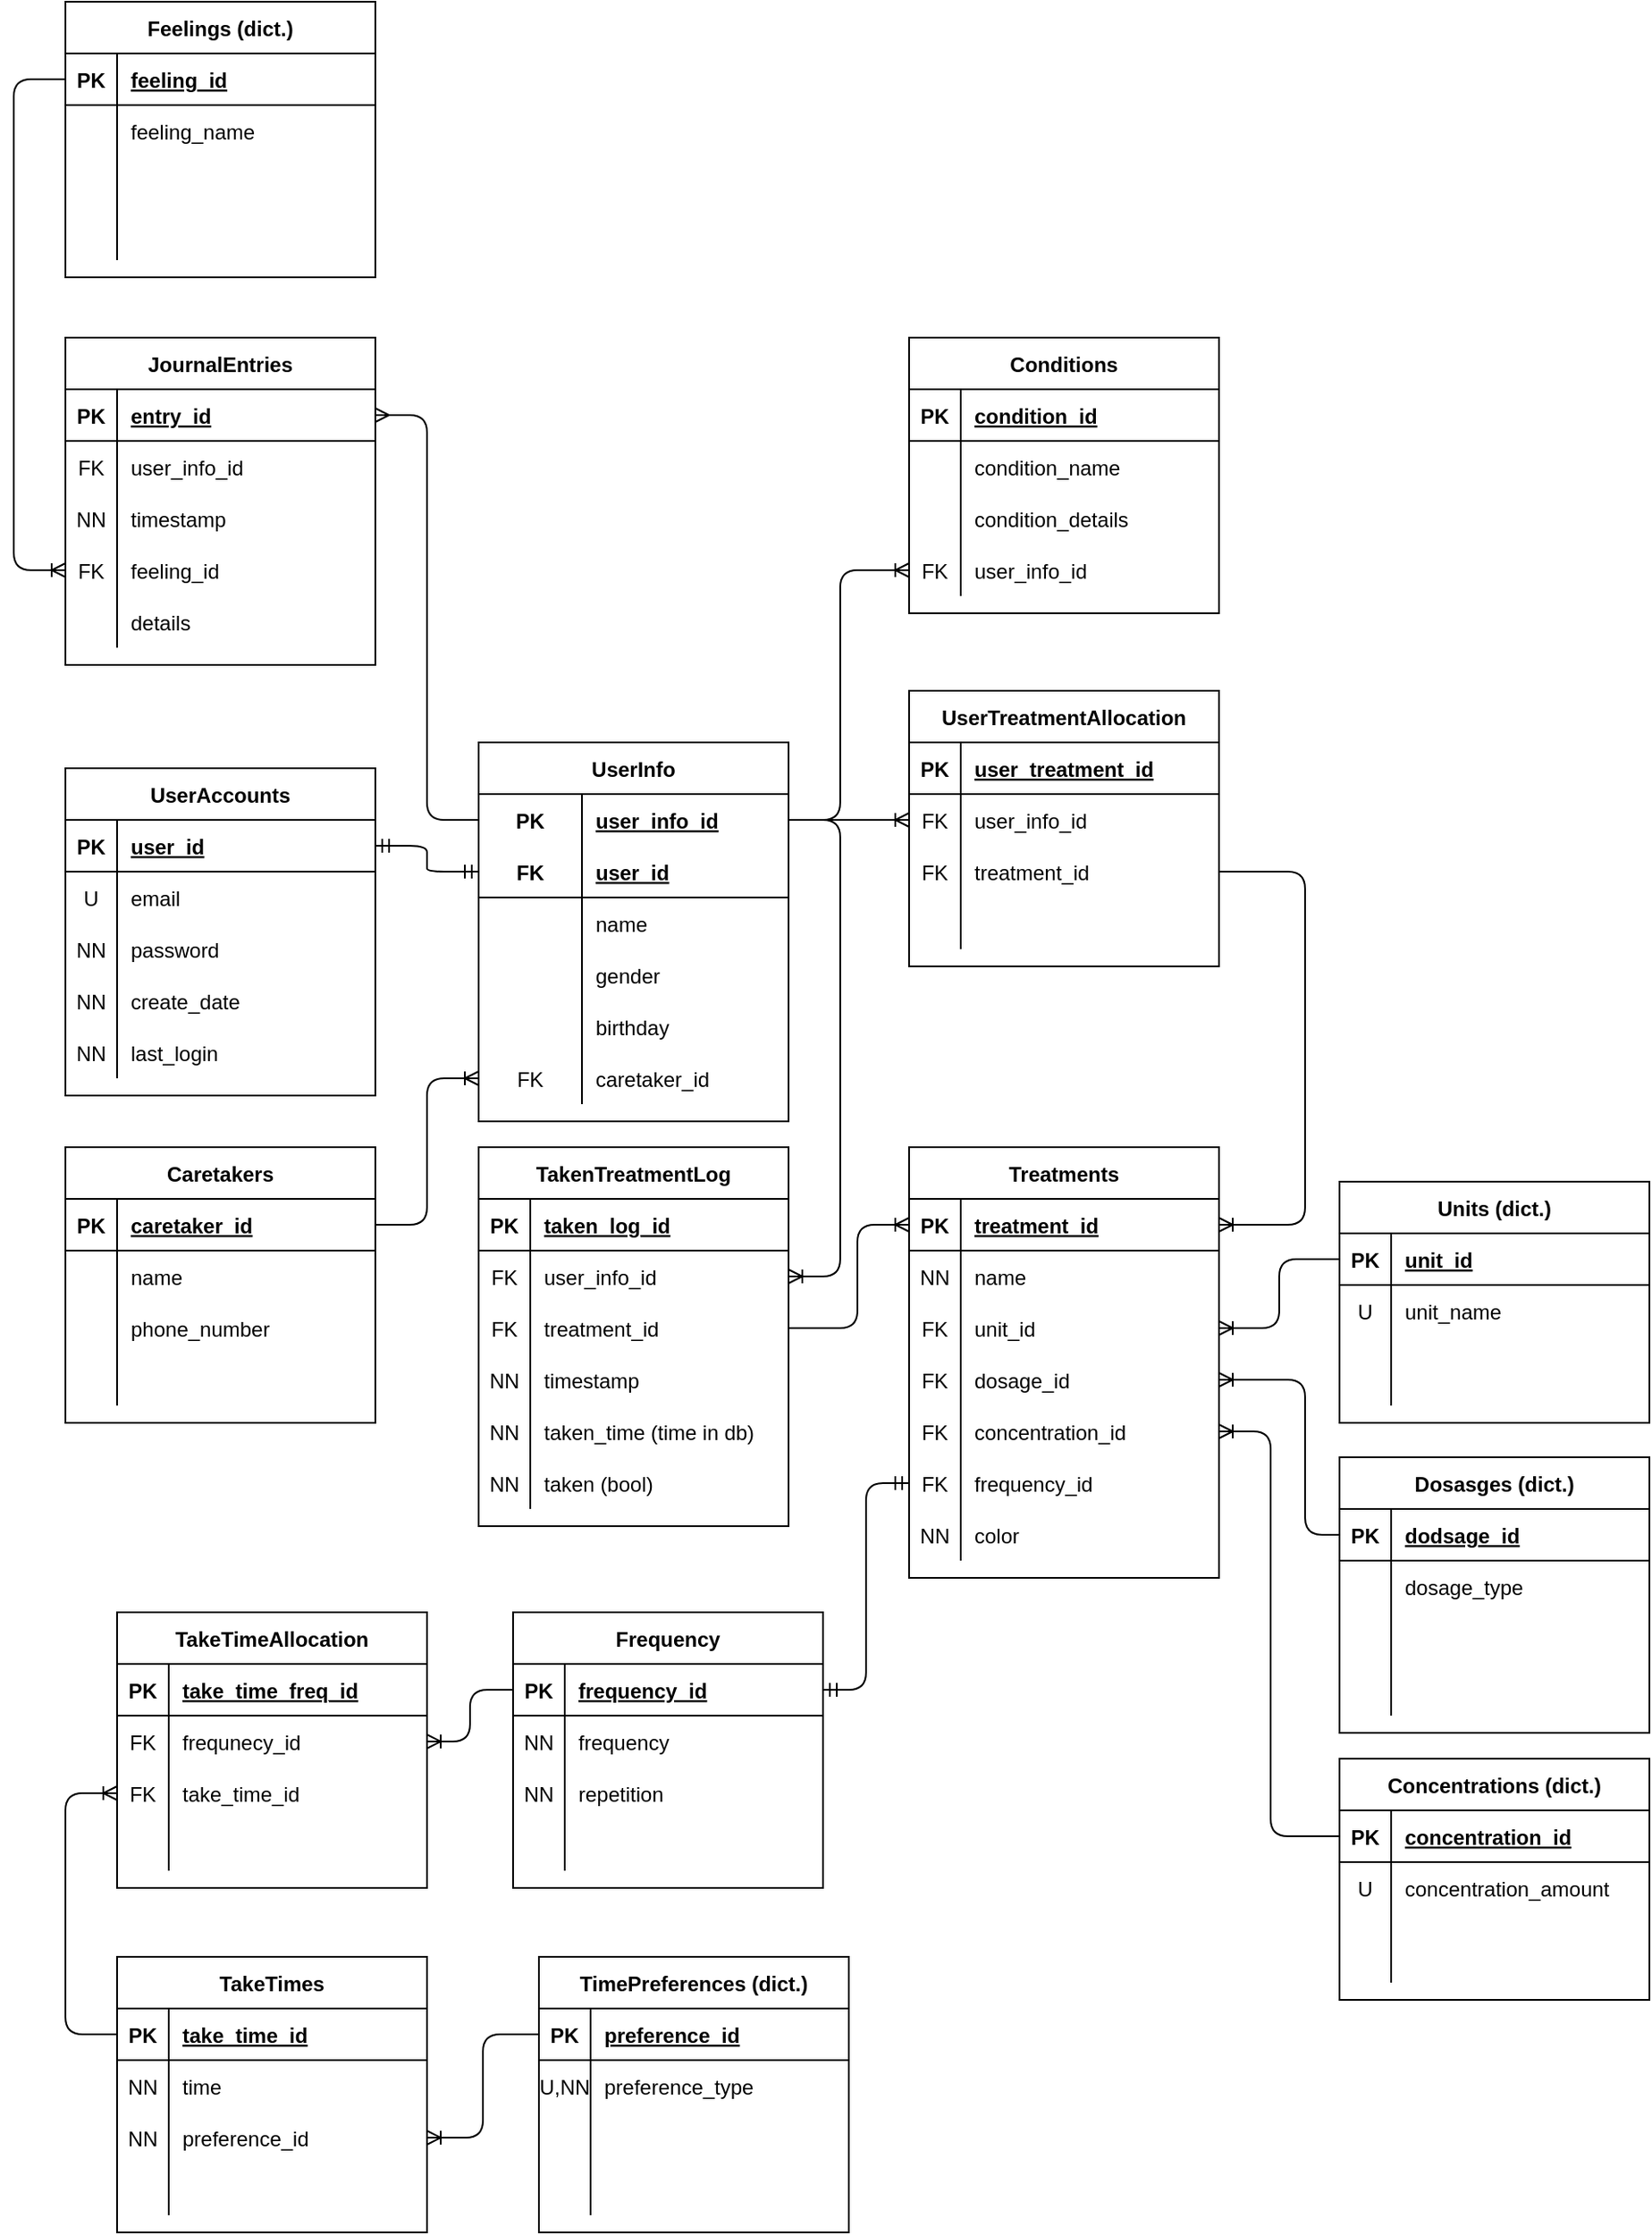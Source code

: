 <mxfile version="14.4.3" type="device"><diagram id="4uk7_QOG6Nv6I0KXWtJy" name="DB Diagram"><mxGraphModel dx="1086" dy="1906" grid="1" gridSize="10" guides="1" tooltips="1" connect="1" arrows="1" fold="1" page="1" pageScale="1" pageWidth="850" pageHeight="1100" math="0" shadow="0"><root><mxCell id="0"/><mxCell id="1" parent="0"/><mxCell id="iBY2dDg6Yl1m9OJcNnEQ-1" value="UserAccounts" style="shape=table;startSize=30;container=1;collapsible=1;childLayout=tableLayout;fixedRows=1;rowLines=0;fontStyle=1;align=center;resizeLast=1;" parent="1" vertex="1"><mxGeometry x="180" y="125" width="180" height="190" as="geometry"/></mxCell><mxCell id="iBY2dDg6Yl1m9OJcNnEQ-2" value="" style="shape=partialRectangle;collapsible=0;dropTarget=0;pointerEvents=0;fillColor=none;top=0;left=0;bottom=1;right=0;points=[[0,0.5],[1,0.5]];portConstraint=eastwest;" parent="iBY2dDg6Yl1m9OJcNnEQ-1" vertex="1"><mxGeometry y="30" width="180" height="30" as="geometry"/></mxCell><mxCell id="iBY2dDg6Yl1m9OJcNnEQ-3" value="PK" style="shape=partialRectangle;connectable=0;fillColor=none;top=0;left=0;bottom=0;right=0;fontStyle=1;overflow=hidden;" parent="iBY2dDg6Yl1m9OJcNnEQ-2" vertex="1"><mxGeometry width="30" height="30" as="geometry"/></mxCell><mxCell id="iBY2dDg6Yl1m9OJcNnEQ-4" value="user_id" style="shape=partialRectangle;connectable=0;fillColor=none;top=0;left=0;bottom=0;right=0;align=left;spacingLeft=6;fontStyle=5;overflow=hidden;" parent="iBY2dDg6Yl1m9OJcNnEQ-2" vertex="1"><mxGeometry x="30" width="150" height="30" as="geometry"/></mxCell><mxCell id="iBY2dDg6Yl1m9OJcNnEQ-5" value="" style="shape=partialRectangle;collapsible=0;dropTarget=0;pointerEvents=0;fillColor=none;top=0;left=0;bottom=0;right=0;points=[[0,0.5],[1,0.5]];portConstraint=eastwest;" parent="iBY2dDg6Yl1m9OJcNnEQ-1" vertex="1"><mxGeometry y="60" width="180" height="30" as="geometry"/></mxCell><mxCell id="iBY2dDg6Yl1m9OJcNnEQ-6" value="U" style="shape=partialRectangle;connectable=0;fillColor=none;top=0;left=0;bottom=0;right=0;editable=1;overflow=hidden;" parent="iBY2dDg6Yl1m9OJcNnEQ-5" vertex="1"><mxGeometry width="30" height="30" as="geometry"/></mxCell><mxCell id="iBY2dDg6Yl1m9OJcNnEQ-7" value="email" style="shape=partialRectangle;connectable=0;fillColor=none;top=0;left=0;bottom=0;right=0;align=left;spacingLeft=6;overflow=hidden;" parent="iBY2dDg6Yl1m9OJcNnEQ-5" vertex="1"><mxGeometry x="30" width="150" height="30" as="geometry"/></mxCell><mxCell id="iBY2dDg6Yl1m9OJcNnEQ-8" value="" style="shape=partialRectangle;collapsible=0;dropTarget=0;pointerEvents=0;fillColor=none;top=0;left=0;bottom=0;right=0;points=[[0,0.5],[1,0.5]];portConstraint=eastwest;" parent="iBY2dDg6Yl1m9OJcNnEQ-1" vertex="1"><mxGeometry y="90" width="180" height="30" as="geometry"/></mxCell><mxCell id="iBY2dDg6Yl1m9OJcNnEQ-9" value="NN" style="shape=partialRectangle;connectable=0;fillColor=none;top=0;left=0;bottom=0;right=0;editable=1;overflow=hidden;" parent="iBY2dDg6Yl1m9OJcNnEQ-8" vertex="1"><mxGeometry width="30" height="30" as="geometry"/></mxCell><mxCell id="iBY2dDg6Yl1m9OJcNnEQ-10" value="password" style="shape=partialRectangle;connectable=0;fillColor=none;top=0;left=0;bottom=0;right=0;align=left;spacingLeft=6;overflow=hidden;" parent="iBY2dDg6Yl1m9OJcNnEQ-8" vertex="1"><mxGeometry x="30" width="150" height="30" as="geometry"/></mxCell><mxCell id="iBY2dDg6Yl1m9OJcNnEQ-265" value="" style="shape=partialRectangle;collapsible=0;dropTarget=0;pointerEvents=0;fillColor=none;top=0;left=0;bottom=0;right=0;points=[[0,0.5],[1,0.5]];portConstraint=eastwest;" parent="iBY2dDg6Yl1m9OJcNnEQ-1" vertex="1"><mxGeometry y="120" width="180" height="30" as="geometry"/></mxCell><mxCell id="iBY2dDg6Yl1m9OJcNnEQ-266" value="NN" style="shape=partialRectangle;connectable=0;fillColor=none;top=0;left=0;bottom=0;right=0;editable=1;overflow=hidden;" parent="iBY2dDg6Yl1m9OJcNnEQ-265" vertex="1"><mxGeometry width="30" height="30" as="geometry"/></mxCell><mxCell id="iBY2dDg6Yl1m9OJcNnEQ-267" value="create_date" style="shape=partialRectangle;connectable=0;fillColor=none;top=0;left=0;bottom=0;right=0;align=left;spacingLeft=6;overflow=hidden;" parent="iBY2dDg6Yl1m9OJcNnEQ-265" vertex="1"><mxGeometry x="30" width="150" height="30" as="geometry"/></mxCell><mxCell id="iBY2dDg6Yl1m9OJcNnEQ-268" value="" style="shape=partialRectangle;collapsible=0;dropTarget=0;pointerEvents=0;fillColor=none;top=0;left=0;bottom=0;right=0;points=[[0,0.5],[1,0.5]];portConstraint=eastwest;" parent="iBY2dDg6Yl1m9OJcNnEQ-1" vertex="1"><mxGeometry y="150" width="180" height="30" as="geometry"/></mxCell><mxCell id="iBY2dDg6Yl1m9OJcNnEQ-269" value="NN" style="shape=partialRectangle;connectable=0;fillColor=none;top=0;left=0;bottom=0;right=0;editable=1;overflow=hidden;" parent="iBY2dDg6Yl1m9OJcNnEQ-268" vertex="1"><mxGeometry width="30" height="30" as="geometry"/></mxCell><mxCell id="iBY2dDg6Yl1m9OJcNnEQ-270" value="last_login" style="shape=partialRectangle;connectable=0;fillColor=none;top=0;left=0;bottom=0;right=0;align=left;spacingLeft=6;overflow=hidden;" parent="iBY2dDg6Yl1m9OJcNnEQ-268" vertex="1"><mxGeometry x="30" width="150" height="30" as="geometry"/></mxCell><mxCell id="iBY2dDg6Yl1m9OJcNnEQ-31" value="UserInfo" style="shape=table;startSize=30;container=1;collapsible=1;childLayout=tableLayout;fixedRows=1;rowLines=0;fontStyle=1;align=center;resizeLast=1;" parent="1" vertex="1"><mxGeometry x="420" y="110" width="180" height="220" as="geometry"><mxRectangle x="280" y="80" width="60" height="30" as="alternateBounds"/></mxGeometry></mxCell><mxCell id="iBY2dDg6Yl1m9OJcNnEQ-32" value="" style="shape=partialRectangle;collapsible=0;dropTarget=0;pointerEvents=0;fillColor=none;top=0;left=0;bottom=0;right=0;points=[[0,0.5],[1,0.5]];portConstraint=eastwest;" parent="iBY2dDg6Yl1m9OJcNnEQ-31" vertex="1"><mxGeometry y="30" width="180" height="30" as="geometry"/></mxCell><mxCell id="iBY2dDg6Yl1m9OJcNnEQ-33" value="PK" style="shape=partialRectangle;connectable=0;fillColor=none;top=0;left=0;bottom=0;right=0;fontStyle=1;overflow=hidden;" parent="iBY2dDg6Yl1m9OJcNnEQ-32" vertex="1"><mxGeometry width="60" height="30" as="geometry"/></mxCell><mxCell id="iBY2dDg6Yl1m9OJcNnEQ-34" value="user_info_id" style="shape=partialRectangle;connectable=0;fillColor=none;top=0;left=0;bottom=0;right=0;align=left;spacingLeft=6;fontStyle=5;overflow=hidden;" parent="iBY2dDg6Yl1m9OJcNnEQ-32" vertex="1"><mxGeometry x="60" width="120" height="30" as="geometry"/></mxCell><mxCell id="iBY2dDg6Yl1m9OJcNnEQ-35" value="" style="shape=partialRectangle;collapsible=0;dropTarget=0;pointerEvents=0;fillColor=none;top=0;left=0;bottom=1;right=0;points=[[0,0.5],[1,0.5]];portConstraint=eastwest;" parent="iBY2dDg6Yl1m9OJcNnEQ-31" vertex="1"><mxGeometry y="60" width="180" height="30" as="geometry"/></mxCell><mxCell id="iBY2dDg6Yl1m9OJcNnEQ-36" value="FK" style="shape=partialRectangle;connectable=0;fillColor=none;top=0;left=0;bottom=0;right=0;fontStyle=1;overflow=hidden;" parent="iBY2dDg6Yl1m9OJcNnEQ-35" vertex="1"><mxGeometry width="60" height="30" as="geometry"/></mxCell><mxCell id="iBY2dDg6Yl1m9OJcNnEQ-37" value="user_id" style="shape=partialRectangle;connectable=0;fillColor=none;top=0;left=0;bottom=0;right=0;align=left;spacingLeft=6;fontStyle=5;overflow=hidden;" parent="iBY2dDg6Yl1m9OJcNnEQ-35" vertex="1"><mxGeometry x="60" width="120" height="30" as="geometry"/></mxCell><mxCell id="iBY2dDg6Yl1m9OJcNnEQ-38" value="" style="shape=partialRectangle;collapsible=0;dropTarget=0;pointerEvents=0;fillColor=none;top=0;left=0;bottom=0;right=0;points=[[0,0.5],[1,0.5]];portConstraint=eastwest;" parent="iBY2dDg6Yl1m9OJcNnEQ-31" vertex="1"><mxGeometry y="90" width="180" height="30" as="geometry"/></mxCell><mxCell id="iBY2dDg6Yl1m9OJcNnEQ-39" value="" style="shape=partialRectangle;connectable=0;fillColor=none;top=0;left=0;bottom=0;right=0;editable=1;overflow=hidden;" parent="iBY2dDg6Yl1m9OJcNnEQ-38" vertex="1"><mxGeometry width="60" height="30" as="geometry"/></mxCell><mxCell id="iBY2dDg6Yl1m9OJcNnEQ-40" value="name" style="shape=partialRectangle;connectable=0;fillColor=none;top=0;left=0;bottom=0;right=0;align=left;spacingLeft=6;overflow=hidden;" parent="iBY2dDg6Yl1m9OJcNnEQ-38" vertex="1"><mxGeometry x="60" width="120" height="30" as="geometry"/></mxCell><mxCell id="iBY2dDg6Yl1m9OJcNnEQ-41" value="" style="shape=partialRectangle;collapsible=0;dropTarget=0;pointerEvents=0;fillColor=none;top=0;left=0;bottom=0;right=0;points=[[0,0.5],[1,0.5]];portConstraint=eastwest;" parent="iBY2dDg6Yl1m9OJcNnEQ-31" vertex="1"><mxGeometry y="120" width="180" height="30" as="geometry"/></mxCell><mxCell id="iBY2dDg6Yl1m9OJcNnEQ-42" value="" style="shape=partialRectangle;connectable=0;fillColor=none;top=0;left=0;bottom=0;right=0;editable=1;overflow=hidden;" parent="iBY2dDg6Yl1m9OJcNnEQ-41" vertex="1"><mxGeometry width="60" height="30" as="geometry"/></mxCell><mxCell id="iBY2dDg6Yl1m9OJcNnEQ-43" value="gender" style="shape=partialRectangle;connectable=0;fillColor=none;top=0;left=0;bottom=0;right=0;align=left;spacingLeft=6;overflow=hidden;" parent="iBY2dDg6Yl1m9OJcNnEQ-41" vertex="1"><mxGeometry x="60" width="120" height="30" as="geometry"/></mxCell><mxCell id="iBY2dDg6Yl1m9OJcNnEQ-58" value="" style="shape=partialRectangle;collapsible=0;dropTarget=0;pointerEvents=0;fillColor=none;top=0;left=0;bottom=0;right=0;points=[[0,0.5],[1,0.5]];portConstraint=eastwest;" parent="iBY2dDg6Yl1m9OJcNnEQ-31" vertex="1"><mxGeometry y="150" width="180" height="30" as="geometry"/></mxCell><mxCell id="iBY2dDg6Yl1m9OJcNnEQ-59" value="" style="shape=partialRectangle;connectable=0;fillColor=none;top=0;left=0;bottom=0;right=0;editable=1;overflow=hidden;" parent="iBY2dDg6Yl1m9OJcNnEQ-58" vertex="1"><mxGeometry width="60" height="30" as="geometry"/></mxCell><mxCell id="iBY2dDg6Yl1m9OJcNnEQ-60" value="birthday" style="shape=partialRectangle;connectable=0;fillColor=none;top=0;left=0;bottom=0;right=0;align=left;spacingLeft=6;overflow=hidden;" parent="iBY2dDg6Yl1m9OJcNnEQ-58" vertex="1"><mxGeometry x="60" width="120" height="30" as="geometry"/></mxCell><mxCell id="XPt4cn78oHx1dmPLjJsz-21" value="" style="shape=partialRectangle;collapsible=0;dropTarget=0;pointerEvents=0;fillColor=none;top=0;left=0;bottom=0;right=0;points=[[0,0.5],[1,0.5]];portConstraint=eastwest;" vertex="1" parent="iBY2dDg6Yl1m9OJcNnEQ-31"><mxGeometry y="180" width="180" height="30" as="geometry"/></mxCell><mxCell id="XPt4cn78oHx1dmPLjJsz-22" value="FK" style="shape=partialRectangle;connectable=0;fillColor=none;top=0;left=0;bottom=0;right=0;editable=1;overflow=hidden;" vertex="1" parent="XPt4cn78oHx1dmPLjJsz-21"><mxGeometry width="60" height="30" as="geometry"/></mxCell><mxCell id="XPt4cn78oHx1dmPLjJsz-23" value="caretaker_id" style="shape=partialRectangle;connectable=0;fillColor=none;top=0;left=0;bottom=0;right=0;align=left;spacingLeft=6;overflow=hidden;" vertex="1" parent="XPt4cn78oHx1dmPLjJsz-21"><mxGeometry x="60" width="120" height="30" as="geometry"/></mxCell><mxCell id="iBY2dDg6Yl1m9OJcNnEQ-57" value="" style="edgeStyle=entityRelationEdgeStyle;fontSize=12;html=1;endArrow=ERmandOne;startArrow=ERmandOne;exitX=1;exitY=0.5;exitDx=0;exitDy=0;entryX=0;entryY=0.5;entryDx=0;entryDy=0;" parent="1" source="iBY2dDg6Yl1m9OJcNnEQ-2" target="iBY2dDg6Yl1m9OJcNnEQ-35" edge="1"><mxGeometry width="100" height="100" relative="1" as="geometry"><mxPoint x="380" y="515" as="sourcePoint"/><mxPoint x="480" y="415" as="targetPoint"/></mxGeometry></mxCell><mxCell id="iBY2dDg6Yl1m9OJcNnEQ-104" value="" style="edgeStyle=elbowEdgeStyle;fontSize=12;html=1;endArrow=ERoneToMany;exitX=1;exitY=0.5;exitDx=0;exitDy=0;entryX=0;entryY=0.5;entryDx=0;entryDy=0;" parent="1" source="iBY2dDg6Yl1m9OJcNnEQ-32" target="iBY2dDg6Yl1m9OJcNnEQ-287" edge="1"><mxGeometry width="100" height="100" relative="1" as="geometry"><mxPoint x="600" y="535" as="sourcePoint"/><mxPoint x="660" y="-50" as="targetPoint"/><Array as="points"><mxPoint x="630" y="90"/></Array></mxGeometry></mxCell><mxCell id="iBY2dDg6Yl1m9OJcNnEQ-108" value="Treatments" style="shape=table;startSize=30;container=1;collapsible=1;childLayout=tableLayout;fixedRows=1;rowLines=0;fontStyle=1;align=center;resizeLast=1;" parent="1" vertex="1"><mxGeometry x="670" y="345" width="180" height="250" as="geometry"/></mxCell><mxCell id="iBY2dDg6Yl1m9OJcNnEQ-109" value="" style="shape=partialRectangle;collapsible=0;dropTarget=0;pointerEvents=0;fillColor=none;top=0;left=0;bottom=1;right=0;points=[[0,0.5],[1,0.5]];portConstraint=eastwest;" parent="iBY2dDg6Yl1m9OJcNnEQ-108" vertex="1"><mxGeometry y="30" width="180" height="30" as="geometry"/></mxCell><mxCell id="iBY2dDg6Yl1m9OJcNnEQ-110" value="PK" style="shape=partialRectangle;connectable=0;fillColor=none;top=0;left=0;bottom=0;right=0;fontStyle=1;overflow=hidden;" parent="iBY2dDg6Yl1m9OJcNnEQ-109" vertex="1"><mxGeometry width="30" height="30" as="geometry"/></mxCell><mxCell id="iBY2dDg6Yl1m9OJcNnEQ-111" value="treatment_id" style="shape=partialRectangle;connectable=0;fillColor=none;top=0;left=0;bottom=0;right=0;align=left;spacingLeft=6;fontStyle=5;overflow=hidden;" parent="iBY2dDg6Yl1m9OJcNnEQ-109" vertex="1"><mxGeometry x="30" width="150" height="30" as="geometry"/></mxCell><mxCell id="iBY2dDg6Yl1m9OJcNnEQ-112" value="" style="shape=partialRectangle;collapsible=0;dropTarget=0;pointerEvents=0;fillColor=none;top=0;left=0;bottom=0;right=0;points=[[0,0.5],[1,0.5]];portConstraint=eastwest;" parent="iBY2dDg6Yl1m9OJcNnEQ-108" vertex="1"><mxGeometry y="60" width="180" height="30" as="geometry"/></mxCell><mxCell id="iBY2dDg6Yl1m9OJcNnEQ-113" value="NN" style="shape=partialRectangle;connectable=0;fillColor=none;top=0;left=0;bottom=0;right=0;editable=1;overflow=hidden;" parent="iBY2dDg6Yl1m9OJcNnEQ-112" vertex="1"><mxGeometry width="30" height="30" as="geometry"/></mxCell><mxCell id="iBY2dDg6Yl1m9OJcNnEQ-114" value="name" style="shape=partialRectangle;connectable=0;fillColor=none;top=0;left=0;bottom=0;right=0;align=left;spacingLeft=6;overflow=hidden;" parent="iBY2dDg6Yl1m9OJcNnEQ-112" vertex="1"><mxGeometry x="30" width="150" height="30" as="geometry"/></mxCell><mxCell id="iBY2dDg6Yl1m9OJcNnEQ-115" value="" style="shape=partialRectangle;collapsible=0;dropTarget=0;pointerEvents=0;fillColor=none;top=0;left=0;bottom=0;right=0;points=[[0,0.5],[1,0.5]];portConstraint=eastwest;" parent="iBY2dDg6Yl1m9OJcNnEQ-108" vertex="1"><mxGeometry y="90" width="180" height="30" as="geometry"/></mxCell><mxCell id="iBY2dDg6Yl1m9OJcNnEQ-116" value="FK" style="shape=partialRectangle;connectable=0;fillColor=none;top=0;left=0;bottom=0;right=0;editable=1;overflow=hidden;" parent="iBY2dDg6Yl1m9OJcNnEQ-115" vertex="1"><mxGeometry width="30" height="30" as="geometry"/></mxCell><mxCell id="iBY2dDg6Yl1m9OJcNnEQ-117" value="unit_id" style="shape=partialRectangle;connectable=0;fillColor=none;top=0;left=0;bottom=0;right=0;align=left;spacingLeft=6;overflow=hidden;" parent="iBY2dDg6Yl1m9OJcNnEQ-115" vertex="1"><mxGeometry x="30" width="150" height="30" as="geometry"/></mxCell><mxCell id="iBY2dDg6Yl1m9OJcNnEQ-118" value="" style="shape=partialRectangle;collapsible=0;dropTarget=0;pointerEvents=0;fillColor=none;top=0;left=0;bottom=0;right=0;points=[[0,0.5],[1,0.5]];portConstraint=eastwest;" parent="iBY2dDg6Yl1m9OJcNnEQ-108" vertex="1"><mxGeometry y="120" width="180" height="30" as="geometry"/></mxCell><mxCell id="iBY2dDg6Yl1m9OJcNnEQ-119" value="FK" style="shape=partialRectangle;connectable=0;fillColor=none;top=0;left=0;bottom=0;right=0;editable=1;overflow=hidden;" parent="iBY2dDg6Yl1m9OJcNnEQ-118" vertex="1"><mxGeometry width="30" height="30" as="geometry"/></mxCell><mxCell id="iBY2dDg6Yl1m9OJcNnEQ-120" value="dosage_id" style="shape=partialRectangle;connectable=0;fillColor=none;top=0;left=0;bottom=0;right=0;align=left;spacingLeft=6;overflow=hidden;" parent="iBY2dDg6Yl1m9OJcNnEQ-118" vertex="1"><mxGeometry x="30" width="150" height="30" as="geometry"/></mxCell><mxCell id="iBY2dDg6Yl1m9OJcNnEQ-121" value="" style="shape=partialRectangle;collapsible=0;dropTarget=0;pointerEvents=0;fillColor=none;top=0;left=0;bottom=0;right=0;points=[[0,0.5],[1,0.5]];portConstraint=eastwest;" parent="iBY2dDg6Yl1m9OJcNnEQ-108" vertex="1"><mxGeometry y="150" width="180" height="30" as="geometry"/></mxCell><mxCell id="iBY2dDg6Yl1m9OJcNnEQ-122" value="FK" style="shape=partialRectangle;connectable=0;fillColor=none;top=0;left=0;bottom=0;right=0;editable=1;overflow=hidden;" parent="iBY2dDg6Yl1m9OJcNnEQ-121" vertex="1"><mxGeometry width="30" height="30" as="geometry"/></mxCell><mxCell id="iBY2dDg6Yl1m9OJcNnEQ-123" value="concentration_id" style="shape=partialRectangle;connectable=0;fillColor=none;top=0;left=0;bottom=0;right=0;align=left;spacingLeft=6;overflow=hidden;" parent="iBY2dDg6Yl1m9OJcNnEQ-121" vertex="1"><mxGeometry x="30" width="150" height="30" as="geometry"/></mxCell><mxCell id="iBY2dDg6Yl1m9OJcNnEQ-152" value="" style="shape=partialRectangle;collapsible=0;dropTarget=0;pointerEvents=0;fillColor=none;top=0;left=0;bottom=0;right=0;points=[[0,0.5],[1,0.5]];portConstraint=eastwest;" parent="iBY2dDg6Yl1m9OJcNnEQ-108" vertex="1"><mxGeometry y="180" width="180" height="30" as="geometry"/></mxCell><mxCell id="iBY2dDg6Yl1m9OJcNnEQ-153" value="FK" style="shape=partialRectangle;connectable=0;fillColor=none;top=0;left=0;bottom=0;right=0;editable=1;overflow=hidden;" parent="iBY2dDg6Yl1m9OJcNnEQ-152" vertex="1"><mxGeometry width="30" height="30" as="geometry"/></mxCell><mxCell id="iBY2dDg6Yl1m9OJcNnEQ-154" value="frequency_id" style="shape=partialRectangle;connectable=0;fillColor=none;top=0;left=0;bottom=0;right=0;align=left;spacingLeft=6;overflow=hidden;" parent="iBY2dDg6Yl1m9OJcNnEQ-152" vertex="1"><mxGeometry x="30" width="150" height="30" as="geometry"/></mxCell><mxCell id="iBY2dDg6Yl1m9OJcNnEQ-228" value="" style="shape=partialRectangle;collapsible=0;dropTarget=0;pointerEvents=0;fillColor=none;top=0;left=0;bottom=0;right=0;points=[[0,0.5],[1,0.5]];portConstraint=eastwest;" parent="iBY2dDg6Yl1m9OJcNnEQ-108" vertex="1"><mxGeometry y="210" width="180" height="30" as="geometry"/></mxCell><mxCell id="iBY2dDg6Yl1m9OJcNnEQ-229" value="NN" style="shape=partialRectangle;connectable=0;fillColor=none;top=0;left=0;bottom=0;right=0;editable=1;overflow=hidden;" parent="iBY2dDg6Yl1m9OJcNnEQ-228" vertex="1"><mxGeometry width="30" height="30" as="geometry"/></mxCell><mxCell id="iBY2dDg6Yl1m9OJcNnEQ-230" value="color" style="shape=partialRectangle;connectable=0;fillColor=none;top=0;left=0;bottom=0;right=0;align=left;spacingLeft=6;overflow=hidden;" parent="iBY2dDg6Yl1m9OJcNnEQ-228" vertex="1"><mxGeometry x="30" width="150" height="30" as="geometry"/></mxCell><mxCell id="iBY2dDg6Yl1m9OJcNnEQ-124" value="Units (dict.)" style="shape=table;startSize=30;container=1;collapsible=1;childLayout=tableLayout;fixedRows=1;rowLines=0;fontStyle=1;align=center;resizeLast=1;" parent="1" vertex="1"><mxGeometry x="920" y="365" width="180" height="140" as="geometry"/></mxCell><mxCell id="iBY2dDg6Yl1m9OJcNnEQ-125" value="" style="shape=partialRectangle;collapsible=0;dropTarget=0;pointerEvents=0;fillColor=none;top=0;left=0;bottom=1;right=0;points=[[0,0.5],[1,0.5]];portConstraint=eastwest;" parent="iBY2dDg6Yl1m9OJcNnEQ-124" vertex="1"><mxGeometry y="30" width="180" height="30" as="geometry"/></mxCell><mxCell id="iBY2dDg6Yl1m9OJcNnEQ-126" value="PK" style="shape=partialRectangle;connectable=0;fillColor=none;top=0;left=0;bottom=0;right=0;fontStyle=1;overflow=hidden;" parent="iBY2dDg6Yl1m9OJcNnEQ-125" vertex="1"><mxGeometry width="30" height="30" as="geometry"/></mxCell><mxCell id="iBY2dDg6Yl1m9OJcNnEQ-127" value="unit_id" style="shape=partialRectangle;connectable=0;fillColor=none;top=0;left=0;bottom=0;right=0;align=left;spacingLeft=6;fontStyle=5;overflow=hidden;" parent="iBY2dDg6Yl1m9OJcNnEQ-125" vertex="1"><mxGeometry x="30" width="150" height="30" as="geometry"/></mxCell><mxCell id="iBY2dDg6Yl1m9OJcNnEQ-128" value="" style="shape=partialRectangle;collapsible=0;dropTarget=0;pointerEvents=0;fillColor=none;top=0;left=0;bottom=0;right=0;points=[[0,0.5],[1,0.5]];portConstraint=eastwest;" parent="iBY2dDg6Yl1m9OJcNnEQ-124" vertex="1"><mxGeometry y="60" width="180" height="30" as="geometry"/></mxCell><mxCell id="iBY2dDg6Yl1m9OJcNnEQ-129" value="U" style="shape=partialRectangle;connectable=0;fillColor=none;top=0;left=0;bottom=0;right=0;editable=1;overflow=hidden;" parent="iBY2dDg6Yl1m9OJcNnEQ-128" vertex="1"><mxGeometry width="30" height="30" as="geometry"/></mxCell><mxCell id="iBY2dDg6Yl1m9OJcNnEQ-130" value="unit_name" style="shape=partialRectangle;connectable=0;fillColor=none;top=0;left=0;bottom=0;right=0;align=left;spacingLeft=6;overflow=hidden;" parent="iBY2dDg6Yl1m9OJcNnEQ-128" vertex="1"><mxGeometry x="30" width="150" height="30" as="geometry"/></mxCell><mxCell id="iBY2dDg6Yl1m9OJcNnEQ-131" value="" style="shape=partialRectangle;collapsible=0;dropTarget=0;pointerEvents=0;fillColor=none;top=0;left=0;bottom=0;right=0;points=[[0,0.5],[1,0.5]];portConstraint=eastwest;" parent="iBY2dDg6Yl1m9OJcNnEQ-124" vertex="1"><mxGeometry y="90" width="180" height="20" as="geometry"/></mxCell><mxCell id="iBY2dDg6Yl1m9OJcNnEQ-132" value="" style="shape=partialRectangle;connectable=0;fillColor=none;top=0;left=0;bottom=0;right=0;editable=1;overflow=hidden;" parent="iBY2dDg6Yl1m9OJcNnEQ-131" vertex="1"><mxGeometry width="30" height="20" as="geometry"/></mxCell><mxCell id="iBY2dDg6Yl1m9OJcNnEQ-133" value="" style="shape=partialRectangle;connectable=0;fillColor=none;top=0;left=0;bottom=0;right=0;align=left;spacingLeft=6;overflow=hidden;" parent="iBY2dDg6Yl1m9OJcNnEQ-131" vertex="1"><mxGeometry x="30" width="150" height="20" as="geometry"/></mxCell><mxCell id="iBY2dDg6Yl1m9OJcNnEQ-134" value="" style="shape=partialRectangle;collapsible=0;dropTarget=0;pointerEvents=0;fillColor=none;top=0;left=0;bottom=0;right=0;points=[[0,0.5],[1,0.5]];portConstraint=eastwest;" parent="iBY2dDg6Yl1m9OJcNnEQ-124" vertex="1"><mxGeometry y="110" width="180" height="20" as="geometry"/></mxCell><mxCell id="iBY2dDg6Yl1m9OJcNnEQ-135" value="" style="shape=partialRectangle;connectable=0;fillColor=none;top=0;left=0;bottom=0;right=0;editable=1;overflow=hidden;" parent="iBY2dDg6Yl1m9OJcNnEQ-134" vertex="1"><mxGeometry width="30" height="20" as="geometry"/></mxCell><mxCell id="iBY2dDg6Yl1m9OJcNnEQ-136" value="" style="shape=partialRectangle;connectable=0;fillColor=none;top=0;left=0;bottom=0;right=0;align=left;spacingLeft=6;overflow=hidden;" parent="iBY2dDg6Yl1m9OJcNnEQ-134" vertex="1"><mxGeometry x="30" width="150" height="20" as="geometry"/></mxCell><mxCell id="iBY2dDg6Yl1m9OJcNnEQ-137" value="" style="edgeStyle=elbowEdgeStyle;fontSize=12;html=1;endArrow=ERoneToMany;entryX=1;entryY=0.5;entryDx=0;entryDy=0;exitX=0;exitY=0.5;exitDx=0;exitDy=0;" parent="1" source="iBY2dDg6Yl1m9OJcNnEQ-125" target="iBY2dDg6Yl1m9OJcNnEQ-115" edge="1"><mxGeometry width="100" height="100" relative="1" as="geometry"><mxPoint x="440" y="505" as="sourcePoint"/><mxPoint x="870" y="475" as="targetPoint"/></mxGeometry></mxCell><mxCell id="iBY2dDg6Yl1m9OJcNnEQ-138" value="Concentrations (dict.)" style="shape=table;startSize=30;container=1;collapsible=1;childLayout=tableLayout;fixedRows=1;rowLines=0;fontStyle=1;align=center;resizeLast=1;" parent="1" vertex="1"><mxGeometry x="920" y="700" width="180" height="140" as="geometry"/></mxCell><mxCell id="iBY2dDg6Yl1m9OJcNnEQ-139" value="" style="shape=partialRectangle;collapsible=0;dropTarget=0;pointerEvents=0;fillColor=none;top=0;left=0;bottom=1;right=0;points=[[0,0.5],[1,0.5]];portConstraint=eastwest;" parent="iBY2dDg6Yl1m9OJcNnEQ-138" vertex="1"><mxGeometry y="30" width="180" height="30" as="geometry"/></mxCell><mxCell id="iBY2dDg6Yl1m9OJcNnEQ-140" value="PK" style="shape=partialRectangle;connectable=0;fillColor=none;top=0;left=0;bottom=0;right=0;fontStyle=1;overflow=hidden;" parent="iBY2dDg6Yl1m9OJcNnEQ-139" vertex="1"><mxGeometry width="30" height="30" as="geometry"/></mxCell><mxCell id="iBY2dDg6Yl1m9OJcNnEQ-141" value="concentration_id" style="shape=partialRectangle;connectable=0;fillColor=none;top=0;left=0;bottom=0;right=0;align=left;spacingLeft=6;fontStyle=5;overflow=hidden;" parent="iBY2dDg6Yl1m9OJcNnEQ-139" vertex="1"><mxGeometry x="30" width="150" height="30" as="geometry"/></mxCell><mxCell id="iBY2dDg6Yl1m9OJcNnEQ-142" value="" style="shape=partialRectangle;collapsible=0;dropTarget=0;pointerEvents=0;fillColor=none;top=0;left=0;bottom=0;right=0;points=[[0,0.5],[1,0.5]];portConstraint=eastwest;" parent="iBY2dDg6Yl1m9OJcNnEQ-138" vertex="1"><mxGeometry y="60" width="180" height="30" as="geometry"/></mxCell><mxCell id="iBY2dDg6Yl1m9OJcNnEQ-143" value="U" style="shape=partialRectangle;connectable=0;fillColor=none;top=0;left=0;bottom=0;right=0;editable=1;overflow=hidden;" parent="iBY2dDg6Yl1m9OJcNnEQ-142" vertex="1"><mxGeometry width="30" height="30" as="geometry"/></mxCell><mxCell id="iBY2dDg6Yl1m9OJcNnEQ-144" value="concentration_amount" style="shape=partialRectangle;connectable=0;fillColor=none;top=0;left=0;bottom=0;right=0;align=left;spacingLeft=6;overflow=hidden;" parent="iBY2dDg6Yl1m9OJcNnEQ-142" vertex="1"><mxGeometry x="30" width="150" height="30" as="geometry"/></mxCell><mxCell id="iBY2dDg6Yl1m9OJcNnEQ-145" value="" style="shape=partialRectangle;collapsible=0;dropTarget=0;pointerEvents=0;fillColor=none;top=0;left=0;bottom=0;right=0;points=[[0,0.5],[1,0.5]];portConstraint=eastwest;" parent="iBY2dDg6Yl1m9OJcNnEQ-138" vertex="1"><mxGeometry y="90" width="180" height="20" as="geometry"/></mxCell><mxCell id="iBY2dDg6Yl1m9OJcNnEQ-146" value="" style="shape=partialRectangle;connectable=0;fillColor=none;top=0;left=0;bottom=0;right=0;editable=1;overflow=hidden;" parent="iBY2dDg6Yl1m9OJcNnEQ-145" vertex="1"><mxGeometry width="30" height="20" as="geometry"/></mxCell><mxCell id="iBY2dDg6Yl1m9OJcNnEQ-147" value="" style="shape=partialRectangle;connectable=0;fillColor=none;top=0;left=0;bottom=0;right=0;align=left;spacingLeft=6;overflow=hidden;" parent="iBY2dDg6Yl1m9OJcNnEQ-145" vertex="1"><mxGeometry x="30" width="150" height="20" as="geometry"/></mxCell><mxCell id="iBY2dDg6Yl1m9OJcNnEQ-148" value="" style="shape=partialRectangle;collapsible=0;dropTarget=0;pointerEvents=0;fillColor=none;top=0;left=0;bottom=0;right=0;points=[[0,0.5],[1,0.5]];portConstraint=eastwest;" parent="iBY2dDg6Yl1m9OJcNnEQ-138" vertex="1"><mxGeometry y="110" width="180" height="20" as="geometry"/></mxCell><mxCell id="iBY2dDg6Yl1m9OJcNnEQ-149" value="" style="shape=partialRectangle;connectable=0;fillColor=none;top=0;left=0;bottom=0;right=0;editable=1;overflow=hidden;" parent="iBY2dDg6Yl1m9OJcNnEQ-148" vertex="1"><mxGeometry width="30" height="20" as="geometry"/></mxCell><mxCell id="iBY2dDg6Yl1m9OJcNnEQ-150" value="" style="shape=partialRectangle;connectable=0;fillColor=none;top=0;left=0;bottom=0;right=0;align=left;spacingLeft=6;overflow=hidden;" parent="iBY2dDg6Yl1m9OJcNnEQ-148" vertex="1"><mxGeometry x="30" width="150" height="20" as="geometry"/></mxCell><mxCell id="iBY2dDg6Yl1m9OJcNnEQ-151" value="" style="edgeStyle=elbowEdgeStyle;fontSize=12;html=1;endArrow=ERoneToMany;exitX=0;exitY=0.5;exitDx=0;exitDy=0;entryX=1;entryY=0.5;entryDx=0;entryDy=0;" parent="1" source="iBY2dDg6Yl1m9OJcNnEQ-139" target="iBY2dDg6Yl1m9OJcNnEQ-121" edge="1"><mxGeometry width="100" height="100" relative="1" as="geometry"><mxPoint x="750" y="655" as="sourcePoint"/><mxPoint x="850" y="555" as="targetPoint"/><Array as="points"><mxPoint x="880" y="620"/></Array></mxGeometry></mxCell><mxCell id="iBY2dDg6Yl1m9OJcNnEQ-155" value="UserTreatmentAllocation" style="shape=table;startSize=30;container=1;collapsible=1;childLayout=tableLayout;fixedRows=1;rowLines=0;fontStyle=1;align=center;resizeLast=1;" parent="1" vertex="1"><mxGeometry x="670" y="80" width="180" height="160" as="geometry"/></mxCell><mxCell id="iBY2dDg6Yl1m9OJcNnEQ-156" value="" style="shape=partialRectangle;collapsible=0;dropTarget=0;pointerEvents=0;fillColor=none;top=0;left=0;bottom=1;right=0;points=[[0,0.5],[1,0.5]];portConstraint=eastwest;" parent="iBY2dDg6Yl1m9OJcNnEQ-155" vertex="1"><mxGeometry y="30" width="180" height="30" as="geometry"/></mxCell><mxCell id="iBY2dDg6Yl1m9OJcNnEQ-157" value="PK" style="shape=partialRectangle;connectable=0;fillColor=none;top=0;left=0;bottom=0;right=0;fontStyle=1;overflow=hidden;" parent="iBY2dDg6Yl1m9OJcNnEQ-156" vertex="1"><mxGeometry width="30" height="30" as="geometry"/></mxCell><mxCell id="iBY2dDg6Yl1m9OJcNnEQ-158" value="user_treatment_id" style="shape=partialRectangle;connectable=0;fillColor=none;top=0;left=0;bottom=0;right=0;align=left;spacingLeft=6;fontStyle=5;overflow=hidden;" parent="iBY2dDg6Yl1m9OJcNnEQ-156" vertex="1"><mxGeometry x="30" width="150" height="30" as="geometry"/></mxCell><mxCell id="iBY2dDg6Yl1m9OJcNnEQ-159" value="" style="shape=partialRectangle;collapsible=0;dropTarget=0;pointerEvents=0;fillColor=none;top=0;left=0;bottom=0;right=0;points=[[0,0.5],[1,0.5]];portConstraint=eastwest;" parent="iBY2dDg6Yl1m9OJcNnEQ-155" vertex="1"><mxGeometry y="60" width="180" height="30" as="geometry"/></mxCell><mxCell id="iBY2dDg6Yl1m9OJcNnEQ-160" value="FK" style="shape=partialRectangle;connectable=0;fillColor=none;top=0;left=0;bottom=0;right=0;editable=1;overflow=hidden;" parent="iBY2dDg6Yl1m9OJcNnEQ-159" vertex="1"><mxGeometry width="30" height="30" as="geometry"/></mxCell><mxCell id="iBY2dDg6Yl1m9OJcNnEQ-161" value="user_info_id" style="shape=partialRectangle;connectable=0;fillColor=none;top=0;left=0;bottom=0;right=0;align=left;spacingLeft=6;overflow=hidden;" parent="iBY2dDg6Yl1m9OJcNnEQ-159" vertex="1"><mxGeometry x="30" width="150" height="30" as="geometry"/></mxCell><mxCell id="iBY2dDg6Yl1m9OJcNnEQ-162" value="" style="shape=partialRectangle;collapsible=0;dropTarget=0;pointerEvents=0;fillColor=none;top=0;left=0;bottom=0;right=0;points=[[0,0.5],[1,0.5]];portConstraint=eastwest;" parent="iBY2dDg6Yl1m9OJcNnEQ-155" vertex="1"><mxGeometry y="90" width="180" height="30" as="geometry"/></mxCell><mxCell id="iBY2dDg6Yl1m9OJcNnEQ-163" value="FK" style="shape=partialRectangle;connectable=0;fillColor=none;top=0;left=0;bottom=0;right=0;editable=1;overflow=hidden;" parent="iBY2dDg6Yl1m9OJcNnEQ-162" vertex="1"><mxGeometry width="30" height="30" as="geometry"/></mxCell><mxCell id="iBY2dDg6Yl1m9OJcNnEQ-164" value="treatment_id" style="shape=partialRectangle;connectable=0;fillColor=none;top=0;left=0;bottom=0;right=0;align=left;spacingLeft=6;overflow=hidden;" parent="iBY2dDg6Yl1m9OJcNnEQ-162" vertex="1"><mxGeometry x="30" width="150" height="30" as="geometry"/></mxCell><mxCell id="iBY2dDg6Yl1m9OJcNnEQ-165" value="" style="shape=partialRectangle;collapsible=0;dropTarget=0;pointerEvents=0;fillColor=none;top=0;left=0;bottom=0;right=0;points=[[0,0.5],[1,0.5]];portConstraint=eastwest;" parent="iBY2dDg6Yl1m9OJcNnEQ-155" vertex="1"><mxGeometry y="120" width="180" height="30" as="geometry"/></mxCell><mxCell id="iBY2dDg6Yl1m9OJcNnEQ-166" value="" style="shape=partialRectangle;connectable=0;fillColor=none;top=0;left=0;bottom=0;right=0;editable=1;overflow=hidden;" parent="iBY2dDg6Yl1m9OJcNnEQ-165" vertex="1"><mxGeometry width="30" height="30" as="geometry"/></mxCell><mxCell id="iBY2dDg6Yl1m9OJcNnEQ-167" value="" style="shape=partialRectangle;connectable=0;fillColor=none;top=0;left=0;bottom=0;right=0;align=left;spacingLeft=6;overflow=hidden;" parent="iBY2dDg6Yl1m9OJcNnEQ-165" vertex="1"><mxGeometry x="30" width="150" height="30" as="geometry"/></mxCell><mxCell id="iBY2dDg6Yl1m9OJcNnEQ-168" value="" style="edgeStyle=elbowEdgeStyle;fontSize=12;html=1;endArrow=ERoneToMany;exitX=1;exitY=0.5;exitDx=0;exitDy=0;entryX=1;entryY=0.5;entryDx=0;entryDy=0;" parent="1" source="iBY2dDg6Yl1m9OJcNnEQ-162" target="iBY2dDg6Yl1m9OJcNnEQ-109" edge="1"><mxGeometry width="100" height="100" relative="1" as="geometry"><mxPoint x="710" y="675" as="sourcePoint"/><mxPoint x="810" y="575" as="targetPoint"/><Array as="points"><mxPoint x="900" y="485"/></Array></mxGeometry></mxCell><mxCell id="iBY2dDg6Yl1m9OJcNnEQ-169" value="" style="edgeStyle=entityRelationEdgeStyle;fontSize=12;html=1;endArrow=ERoneToMany;exitX=1;exitY=0.5;exitDx=0;exitDy=0;entryX=0;entryY=0.5;entryDx=0;entryDy=0;" parent="1" source="iBY2dDg6Yl1m9OJcNnEQ-32" target="iBY2dDg6Yl1m9OJcNnEQ-159" edge="1"><mxGeometry width="100" height="100" relative="1" as="geometry"><mxPoint x="560" y="685" as="sourcePoint"/><mxPoint x="660" y="585" as="targetPoint"/></mxGeometry></mxCell><mxCell id="iBY2dDg6Yl1m9OJcNnEQ-171" value="Frequency" style="shape=table;startSize=30;container=1;collapsible=1;childLayout=tableLayout;fixedRows=1;rowLines=0;fontStyle=1;align=center;resizeLast=1;" parent="1" vertex="1"><mxGeometry x="440" y="615" width="180" height="160" as="geometry"/></mxCell><mxCell id="iBY2dDg6Yl1m9OJcNnEQ-172" value="" style="shape=partialRectangle;collapsible=0;dropTarget=0;pointerEvents=0;fillColor=none;top=0;left=0;bottom=1;right=0;points=[[0,0.5],[1,0.5]];portConstraint=eastwest;" parent="iBY2dDg6Yl1m9OJcNnEQ-171" vertex="1"><mxGeometry y="30" width="180" height="30" as="geometry"/></mxCell><mxCell id="iBY2dDg6Yl1m9OJcNnEQ-173" value="PK" style="shape=partialRectangle;connectable=0;fillColor=none;top=0;left=0;bottom=0;right=0;fontStyle=1;overflow=hidden;" parent="iBY2dDg6Yl1m9OJcNnEQ-172" vertex="1"><mxGeometry width="30" height="30" as="geometry"/></mxCell><mxCell id="iBY2dDg6Yl1m9OJcNnEQ-174" value="frequency_id" style="shape=partialRectangle;connectable=0;fillColor=none;top=0;left=0;bottom=0;right=0;align=left;spacingLeft=6;fontStyle=5;overflow=hidden;" parent="iBY2dDg6Yl1m9OJcNnEQ-172" vertex="1"><mxGeometry x="30" width="150" height="30" as="geometry"/></mxCell><mxCell id="iBY2dDg6Yl1m9OJcNnEQ-175" value="" style="shape=partialRectangle;collapsible=0;dropTarget=0;pointerEvents=0;fillColor=none;top=0;left=0;bottom=0;right=0;points=[[0,0.5],[1,0.5]];portConstraint=eastwest;" parent="iBY2dDg6Yl1m9OJcNnEQ-171" vertex="1"><mxGeometry y="60" width="180" height="30" as="geometry"/></mxCell><mxCell id="iBY2dDg6Yl1m9OJcNnEQ-176" value="NN" style="shape=partialRectangle;connectable=0;fillColor=none;top=0;left=0;bottom=0;right=0;editable=1;overflow=hidden;" parent="iBY2dDg6Yl1m9OJcNnEQ-175" vertex="1"><mxGeometry width="30" height="30" as="geometry"/></mxCell><mxCell id="iBY2dDg6Yl1m9OJcNnEQ-177" value="frequency" style="shape=partialRectangle;connectable=0;fillColor=none;top=0;left=0;bottom=0;right=0;align=left;spacingLeft=6;overflow=hidden;" parent="iBY2dDg6Yl1m9OJcNnEQ-175" vertex="1"><mxGeometry x="30" width="150" height="30" as="geometry"/></mxCell><mxCell id="iBY2dDg6Yl1m9OJcNnEQ-178" value="" style="shape=partialRectangle;collapsible=0;dropTarget=0;pointerEvents=0;fillColor=none;top=0;left=0;bottom=0;right=0;points=[[0,0.5],[1,0.5]];portConstraint=eastwest;" parent="iBY2dDg6Yl1m9OJcNnEQ-171" vertex="1"><mxGeometry y="90" width="180" height="30" as="geometry"/></mxCell><mxCell id="iBY2dDg6Yl1m9OJcNnEQ-179" value="NN" style="shape=partialRectangle;connectable=0;fillColor=none;top=0;left=0;bottom=0;right=0;editable=1;overflow=hidden;" parent="iBY2dDg6Yl1m9OJcNnEQ-178" vertex="1"><mxGeometry width="30" height="30" as="geometry"/></mxCell><mxCell id="iBY2dDg6Yl1m9OJcNnEQ-180" value="repetition" style="shape=partialRectangle;connectable=0;fillColor=none;top=0;left=0;bottom=0;right=0;align=left;spacingLeft=6;overflow=hidden;" parent="iBY2dDg6Yl1m9OJcNnEQ-178" vertex="1"><mxGeometry x="30" width="150" height="30" as="geometry"/></mxCell><mxCell id="iBY2dDg6Yl1m9OJcNnEQ-181" value="" style="shape=partialRectangle;collapsible=0;dropTarget=0;pointerEvents=0;fillColor=none;top=0;left=0;bottom=0;right=0;points=[[0,0.5],[1,0.5]];portConstraint=eastwest;" parent="iBY2dDg6Yl1m9OJcNnEQ-171" vertex="1"><mxGeometry y="120" width="180" height="30" as="geometry"/></mxCell><mxCell id="iBY2dDg6Yl1m9OJcNnEQ-182" value="" style="shape=partialRectangle;connectable=0;fillColor=none;top=0;left=0;bottom=0;right=0;editable=1;overflow=hidden;" parent="iBY2dDg6Yl1m9OJcNnEQ-181" vertex="1"><mxGeometry width="30" height="30" as="geometry"/></mxCell><mxCell id="iBY2dDg6Yl1m9OJcNnEQ-183" value="" style="shape=partialRectangle;connectable=0;fillColor=none;top=0;left=0;bottom=0;right=0;align=left;spacingLeft=6;overflow=hidden;" parent="iBY2dDg6Yl1m9OJcNnEQ-181" vertex="1"><mxGeometry x="30" width="150" height="30" as="geometry"/></mxCell><mxCell id="iBY2dDg6Yl1m9OJcNnEQ-185" value="" style="edgeStyle=elbowEdgeStyle;fontSize=12;html=1;endArrow=ERmandOne;startArrow=ERmandOne;exitX=1;exitY=0.5;exitDx=0;exitDy=0;" parent="1" source="iBY2dDg6Yl1m9OJcNnEQ-172" target="iBY2dDg6Yl1m9OJcNnEQ-152" edge="1"><mxGeometry width="100" height="100" relative="1" as="geometry"><mxPoint x="750" y="685" as="sourcePoint"/><mxPoint x="850" y="585" as="targetPoint"/><Array as="points"><mxPoint x="645" y="600"/></Array></mxGeometry></mxCell><mxCell id="iBY2dDg6Yl1m9OJcNnEQ-186" value="TakeTimeAllocation" style="shape=table;startSize=30;container=1;collapsible=1;childLayout=tableLayout;fixedRows=1;rowLines=0;fontStyle=1;align=center;resizeLast=1;" parent="1" vertex="1"><mxGeometry x="210" y="615" width="180" height="160" as="geometry"/></mxCell><mxCell id="iBY2dDg6Yl1m9OJcNnEQ-187" value="" style="shape=partialRectangle;collapsible=0;dropTarget=0;pointerEvents=0;fillColor=none;top=0;left=0;bottom=1;right=0;points=[[0,0.5],[1,0.5]];portConstraint=eastwest;" parent="iBY2dDg6Yl1m9OJcNnEQ-186" vertex="1"><mxGeometry y="30" width="180" height="30" as="geometry"/></mxCell><mxCell id="iBY2dDg6Yl1m9OJcNnEQ-188" value="PK" style="shape=partialRectangle;connectable=0;fillColor=none;top=0;left=0;bottom=0;right=0;fontStyle=1;overflow=hidden;" parent="iBY2dDg6Yl1m9OJcNnEQ-187" vertex="1"><mxGeometry width="30" height="30" as="geometry"/></mxCell><mxCell id="iBY2dDg6Yl1m9OJcNnEQ-189" value="take_time_freq_id" style="shape=partialRectangle;connectable=0;fillColor=none;top=0;left=0;bottom=0;right=0;align=left;spacingLeft=6;fontStyle=5;overflow=hidden;" parent="iBY2dDg6Yl1m9OJcNnEQ-187" vertex="1"><mxGeometry x="30" width="150" height="30" as="geometry"/></mxCell><mxCell id="iBY2dDg6Yl1m9OJcNnEQ-190" value="" style="shape=partialRectangle;collapsible=0;dropTarget=0;pointerEvents=0;fillColor=none;top=0;left=0;bottom=0;right=0;points=[[0,0.5],[1,0.5]];portConstraint=eastwest;" parent="iBY2dDg6Yl1m9OJcNnEQ-186" vertex="1"><mxGeometry y="60" width="180" height="30" as="geometry"/></mxCell><mxCell id="iBY2dDg6Yl1m9OJcNnEQ-191" value="FK" style="shape=partialRectangle;connectable=0;fillColor=none;top=0;left=0;bottom=0;right=0;editable=1;overflow=hidden;" parent="iBY2dDg6Yl1m9OJcNnEQ-190" vertex="1"><mxGeometry width="30" height="30" as="geometry"/></mxCell><mxCell id="iBY2dDg6Yl1m9OJcNnEQ-192" value="frequnecy_id" style="shape=partialRectangle;connectable=0;fillColor=none;top=0;left=0;bottom=0;right=0;align=left;spacingLeft=6;overflow=hidden;" parent="iBY2dDg6Yl1m9OJcNnEQ-190" vertex="1"><mxGeometry x="30" width="150" height="30" as="geometry"/></mxCell><mxCell id="iBY2dDg6Yl1m9OJcNnEQ-193" value="" style="shape=partialRectangle;collapsible=0;dropTarget=0;pointerEvents=0;fillColor=none;top=0;left=0;bottom=0;right=0;points=[[0,0.5],[1,0.5]];portConstraint=eastwest;" parent="iBY2dDg6Yl1m9OJcNnEQ-186" vertex="1"><mxGeometry y="90" width="180" height="30" as="geometry"/></mxCell><mxCell id="iBY2dDg6Yl1m9OJcNnEQ-194" value="FK" style="shape=partialRectangle;connectable=0;fillColor=none;top=0;left=0;bottom=0;right=0;editable=1;overflow=hidden;" parent="iBY2dDg6Yl1m9OJcNnEQ-193" vertex="1"><mxGeometry width="30" height="30" as="geometry"/></mxCell><mxCell id="iBY2dDg6Yl1m9OJcNnEQ-195" value="take_time_id" style="shape=partialRectangle;connectable=0;fillColor=none;top=0;left=0;bottom=0;right=0;align=left;spacingLeft=6;overflow=hidden;" parent="iBY2dDg6Yl1m9OJcNnEQ-193" vertex="1"><mxGeometry x="30" width="150" height="30" as="geometry"/></mxCell><mxCell id="iBY2dDg6Yl1m9OJcNnEQ-196" value="" style="shape=partialRectangle;collapsible=0;dropTarget=0;pointerEvents=0;fillColor=none;top=0;left=0;bottom=0;right=0;points=[[0,0.5],[1,0.5]];portConstraint=eastwest;" parent="iBY2dDg6Yl1m9OJcNnEQ-186" vertex="1"><mxGeometry y="120" width="180" height="30" as="geometry"/></mxCell><mxCell id="iBY2dDg6Yl1m9OJcNnEQ-197" value="" style="shape=partialRectangle;connectable=0;fillColor=none;top=0;left=0;bottom=0;right=0;editable=1;overflow=hidden;" parent="iBY2dDg6Yl1m9OJcNnEQ-196" vertex="1"><mxGeometry width="30" height="30" as="geometry"/></mxCell><mxCell id="iBY2dDg6Yl1m9OJcNnEQ-198" value="" style="shape=partialRectangle;connectable=0;fillColor=none;top=0;left=0;bottom=0;right=0;align=left;spacingLeft=6;overflow=hidden;" parent="iBY2dDg6Yl1m9OJcNnEQ-196" vertex="1"><mxGeometry x="30" width="150" height="30" as="geometry"/></mxCell><mxCell id="iBY2dDg6Yl1m9OJcNnEQ-199" value="" style="edgeStyle=elbowEdgeStyle;fontSize=12;html=1;endArrow=ERoneToMany;entryX=1;entryY=0.5;entryDx=0;entryDy=0;exitX=0;exitY=0.5;exitDx=0;exitDy=0;" parent="1" source="iBY2dDg6Yl1m9OJcNnEQ-172" target="iBY2dDg6Yl1m9OJcNnEQ-190" edge="1"><mxGeometry width="100" height="100" relative="1" as="geometry"><mxPoint x="420" y="660" as="sourcePoint"/><mxPoint x="940" y="1035" as="targetPoint"/></mxGeometry></mxCell><mxCell id="iBY2dDg6Yl1m9OJcNnEQ-200" value="TakeTimes" style="shape=table;startSize=30;container=1;collapsible=1;childLayout=tableLayout;fixedRows=1;rowLines=0;fontStyle=1;align=center;resizeLast=1;" parent="1" vertex="1"><mxGeometry x="210" y="815" width="180" height="160" as="geometry"/></mxCell><mxCell id="iBY2dDg6Yl1m9OJcNnEQ-201" value="" style="shape=partialRectangle;collapsible=0;dropTarget=0;pointerEvents=0;fillColor=none;top=0;left=0;bottom=1;right=0;points=[[0,0.5],[1,0.5]];portConstraint=eastwest;" parent="iBY2dDg6Yl1m9OJcNnEQ-200" vertex="1"><mxGeometry y="30" width="180" height="30" as="geometry"/></mxCell><mxCell id="iBY2dDg6Yl1m9OJcNnEQ-202" value="PK" style="shape=partialRectangle;connectable=0;fillColor=none;top=0;left=0;bottom=0;right=0;fontStyle=1;overflow=hidden;" parent="iBY2dDg6Yl1m9OJcNnEQ-201" vertex="1"><mxGeometry width="30" height="30" as="geometry"/></mxCell><mxCell id="iBY2dDg6Yl1m9OJcNnEQ-203" value="take_time_id" style="shape=partialRectangle;connectable=0;fillColor=none;top=0;left=0;bottom=0;right=0;align=left;spacingLeft=6;fontStyle=5;overflow=hidden;" parent="iBY2dDg6Yl1m9OJcNnEQ-201" vertex="1"><mxGeometry x="30" width="150" height="30" as="geometry"/></mxCell><mxCell id="iBY2dDg6Yl1m9OJcNnEQ-204" value="" style="shape=partialRectangle;collapsible=0;dropTarget=0;pointerEvents=0;fillColor=none;top=0;left=0;bottom=0;right=0;points=[[0,0.5],[1,0.5]];portConstraint=eastwest;" parent="iBY2dDg6Yl1m9OJcNnEQ-200" vertex="1"><mxGeometry y="60" width="180" height="30" as="geometry"/></mxCell><mxCell id="iBY2dDg6Yl1m9OJcNnEQ-205" value="NN" style="shape=partialRectangle;connectable=0;fillColor=none;top=0;left=0;bottom=0;right=0;editable=1;overflow=hidden;" parent="iBY2dDg6Yl1m9OJcNnEQ-204" vertex="1"><mxGeometry width="30" height="30" as="geometry"/></mxCell><mxCell id="iBY2dDg6Yl1m9OJcNnEQ-206" value="time" style="shape=partialRectangle;connectable=0;fillColor=none;top=0;left=0;bottom=0;right=0;align=left;spacingLeft=6;overflow=hidden;" parent="iBY2dDg6Yl1m9OJcNnEQ-204" vertex="1"><mxGeometry x="30" width="150" height="30" as="geometry"/></mxCell><mxCell id="iBY2dDg6Yl1m9OJcNnEQ-207" value="" style="shape=partialRectangle;collapsible=0;dropTarget=0;pointerEvents=0;fillColor=none;top=0;left=0;bottom=0;right=0;points=[[0,0.5],[1,0.5]];portConstraint=eastwest;" parent="iBY2dDg6Yl1m9OJcNnEQ-200" vertex="1"><mxGeometry y="90" width="180" height="30" as="geometry"/></mxCell><mxCell id="iBY2dDg6Yl1m9OJcNnEQ-208" value="NN" style="shape=partialRectangle;connectable=0;fillColor=none;top=0;left=0;bottom=0;right=0;editable=1;overflow=hidden;" parent="iBY2dDg6Yl1m9OJcNnEQ-207" vertex="1"><mxGeometry width="30" height="30" as="geometry"/></mxCell><mxCell id="iBY2dDg6Yl1m9OJcNnEQ-209" value="preference_id" style="shape=partialRectangle;connectable=0;fillColor=none;top=0;left=0;bottom=0;right=0;align=left;spacingLeft=6;overflow=hidden;" parent="iBY2dDg6Yl1m9OJcNnEQ-207" vertex="1"><mxGeometry x="30" width="150" height="30" as="geometry"/></mxCell><mxCell id="iBY2dDg6Yl1m9OJcNnEQ-210" value="" style="shape=partialRectangle;collapsible=0;dropTarget=0;pointerEvents=0;fillColor=none;top=0;left=0;bottom=0;right=0;points=[[0,0.5],[1,0.5]];portConstraint=eastwest;" parent="iBY2dDg6Yl1m9OJcNnEQ-200" vertex="1"><mxGeometry y="120" width="180" height="30" as="geometry"/></mxCell><mxCell id="iBY2dDg6Yl1m9OJcNnEQ-211" value="" style="shape=partialRectangle;connectable=0;fillColor=none;top=0;left=0;bottom=0;right=0;editable=1;overflow=hidden;" parent="iBY2dDg6Yl1m9OJcNnEQ-210" vertex="1"><mxGeometry width="30" height="30" as="geometry"/></mxCell><mxCell id="iBY2dDg6Yl1m9OJcNnEQ-212" value="" style="shape=partialRectangle;connectable=0;fillColor=none;top=0;left=0;bottom=0;right=0;align=left;spacingLeft=6;overflow=hidden;" parent="iBY2dDg6Yl1m9OJcNnEQ-210" vertex="1"><mxGeometry x="30" width="150" height="30" as="geometry"/></mxCell><mxCell id="iBY2dDg6Yl1m9OJcNnEQ-213" value="TimePreferences (dict.)" style="shape=table;startSize=30;container=1;collapsible=1;childLayout=tableLayout;fixedRows=1;rowLines=0;fontStyle=1;align=center;resizeLast=1;" parent="1" vertex="1"><mxGeometry x="455" y="815" width="180" height="160" as="geometry"/></mxCell><mxCell id="iBY2dDg6Yl1m9OJcNnEQ-214" value="" style="shape=partialRectangle;collapsible=0;dropTarget=0;pointerEvents=0;fillColor=none;top=0;left=0;bottom=1;right=0;points=[[0,0.5],[1,0.5]];portConstraint=eastwest;" parent="iBY2dDg6Yl1m9OJcNnEQ-213" vertex="1"><mxGeometry y="30" width="180" height="30" as="geometry"/></mxCell><mxCell id="iBY2dDg6Yl1m9OJcNnEQ-215" value="PK" style="shape=partialRectangle;connectable=0;fillColor=none;top=0;left=0;bottom=0;right=0;fontStyle=1;overflow=hidden;" parent="iBY2dDg6Yl1m9OJcNnEQ-214" vertex="1"><mxGeometry width="30" height="30" as="geometry"/></mxCell><mxCell id="iBY2dDg6Yl1m9OJcNnEQ-216" value="preference_id" style="shape=partialRectangle;connectable=0;fillColor=none;top=0;left=0;bottom=0;right=0;align=left;spacingLeft=6;fontStyle=5;overflow=hidden;" parent="iBY2dDg6Yl1m9OJcNnEQ-214" vertex="1"><mxGeometry x="30" width="150" height="30" as="geometry"/></mxCell><mxCell id="iBY2dDg6Yl1m9OJcNnEQ-217" value="" style="shape=partialRectangle;collapsible=0;dropTarget=0;pointerEvents=0;fillColor=none;top=0;left=0;bottom=0;right=0;points=[[0,0.5],[1,0.5]];portConstraint=eastwest;" parent="iBY2dDg6Yl1m9OJcNnEQ-213" vertex="1"><mxGeometry y="60" width="180" height="30" as="geometry"/></mxCell><mxCell id="iBY2dDg6Yl1m9OJcNnEQ-218" value="U,NN" style="shape=partialRectangle;connectable=0;fillColor=none;top=0;left=0;bottom=0;right=0;editable=1;overflow=hidden;" parent="iBY2dDg6Yl1m9OJcNnEQ-217" vertex="1"><mxGeometry width="30" height="30" as="geometry"/></mxCell><mxCell id="iBY2dDg6Yl1m9OJcNnEQ-219" value="preference_type" style="shape=partialRectangle;connectable=0;fillColor=none;top=0;left=0;bottom=0;right=0;align=left;spacingLeft=6;overflow=hidden;" parent="iBY2dDg6Yl1m9OJcNnEQ-217" vertex="1"><mxGeometry x="30" width="150" height="30" as="geometry"/></mxCell><mxCell id="iBY2dDg6Yl1m9OJcNnEQ-220" value="" style="shape=partialRectangle;collapsible=0;dropTarget=0;pointerEvents=0;fillColor=none;top=0;left=0;bottom=0;right=0;points=[[0,0.5],[1,0.5]];portConstraint=eastwest;" parent="iBY2dDg6Yl1m9OJcNnEQ-213" vertex="1"><mxGeometry y="90" width="180" height="30" as="geometry"/></mxCell><mxCell id="iBY2dDg6Yl1m9OJcNnEQ-221" value="" style="shape=partialRectangle;connectable=0;fillColor=none;top=0;left=0;bottom=0;right=0;editable=1;overflow=hidden;" parent="iBY2dDg6Yl1m9OJcNnEQ-220" vertex="1"><mxGeometry width="30" height="30" as="geometry"/></mxCell><mxCell id="iBY2dDg6Yl1m9OJcNnEQ-222" value="" style="shape=partialRectangle;connectable=0;fillColor=none;top=0;left=0;bottom=0;right=0;align=left;spacingLeft=6;overflow=hidden;" parent="iBY2dDg6Yl1m9OJcNnEQ-220" vertex="1"><mxGeometry x="30" width="150" height="30" as="geometry"/></mxCell><mxCell id="iBY2dDg6Yl1m9OJcNnEQ-223" value="" style="shape=partialRectangle;collapsible=0;dropTarget=0;pointerEvents=0;fillColor=none;top=0;left=0;bottom=0;right=0;points=[[0,0.5],[1,0.5]];portConstraint=eastwest;" parent="iBY2dDg6Yl1m9OJcNnEQ-213" vertex="1"><mxGeometry y="120" width="180" height="30" as="geometry"/></mxCell><mxCell id="iBY2dDg6Yl1m9OJcNnEQ-224" value="" style="shape=partialRectangle;connectable=0;fillColor=none;top=0;left=0;bottom=0;right=0;editable=1;overflow=hidden;" parent="iBY2dDg6Yl1m9OJcNnEQ-223" vertex="1"><mxGeometry width="30" height="30" as="geometry"/></mxCell><mxCell id="iBY2dDg6Yl1m9OJcNnEQ-225" value="" style="shape=partialRectangle;connectable=0;fillColor=none;top=0;left=0;bottom=0;right=0;align=left;spacingLeft=6;overflow=hidden;" parent="iBY2dDg6Yl1m9OJcNnEQ-223" vertex="1"><mxGeometry x="30" width="150" height="30" as="geometry"/></mxCell><mxCell id="iBY2dDg6Yl1m9OJcNnEQ-226" value="" style="edgeStyle=elbowEdgeStyle;fontSize=12;html=1;endArrow=ERoneToMany;entryX=1;entryY=0.5;entryDx=0;entryDy=0;" parent="1" source="iBY2dDg6Yl1m9OJcNnEQ-214" target="iBY2dDg6Yl1m9OJcNnEQ-207" edge="1"><mxGeometry width="100" height="100" relative="1" as="geometry"><mxPoint x="530" y="1380" as="sourcePoint"/><mxPoint x="630" y="1280" as="targetPoint"/></mxGeometry></mxCell><mxCell id="iBY2dDg6Yl1m9OJcNnEQ-227" value="" style="edgeStyle=elbowEdgeStyle;fontSize=12;html=1;endArrow=ERoneToMany;exitX=0;exitY=0.5;exitDx=0;exitDy=0;entryX=0;entryY=0.5;entryDx=0;entryDy=0;" parent="1" source="iBY2dDg6Yl1m9OJcNnEQ-201" target="iBY2dDg6Yl1m9OJcNnEQ-193" edge="1"><mxGeometry width="100" height="100" relative="1" as="geometry"><mxPoint x="330" y="1115" as="sourcePoint"/><mxPoint x="220" y="645" as="targetPoint"/><Array as="points"><mxPoint x="180" y="770"/><mxPoint x="190" y="735"/></Array></mxGeometry></mxCell><mxCell id="iBY2dDg6Yl1m9OJcNnEQ-235" value="JournalEntries" style="shape=table;startSize=30;container=1;collapsible=1;childLayout=tableLayout;fixedRows=1;rowLines=0;fontStyle=1;align=center;resizeLast=1;" parent="1" vertex="1"><mxGeometry x="180" y="-125" width="180" height="190" as="geometry"/></mxCell><mxCell id="iBY2dDg6Yl1m9OJcNnEQ-236" value="" style="shape=partialRectangle;collapsible=0;dropTarget=0;pointerEvents=0;fillColor=none;top=0;left=0;bottom=1;right=0;points=[[0,0.5],[1,0.5]];portConstraint=eastwest;" parent="iBY2dDg6Yl1m9OJcNnEQ-235" vertex="1"><mxGeometry y="30" width="180" height="30" as="geometry"/></mxCell><mxCell id="iBY2dDg6Yl1m9OJcNnEQ-237" value="PK" style="shape=partialRectangle;connectable=0;fillColor=none;top=0;left=0;bottom=0;right=0;fontStyle=1;overflow=hidden;" parent="iBY2dDg6Yl1m9OJcNnEQ-236" vertex="1"><mxGeometry width="30" height="30" as="geometry"/></mxCell><mxCell id="iBY2dDg6Yl1m9OJcNnEQ-238" value="entry_id" style="shape=partialRectangle;connectable=0;fillColor=none;top=0;left=0;bottom=0;right=0;align=left;spacingLeft=6;fontStyle=5;overflow=hidden;" parent="iBY2dDg6Yl1m9OJcNnEQ-236" vertex="1"><mxGeometry x="30" width="150" height="30" as="geometry"/></mxCell><mxCell id="iBY2dDg6Yl1m9OJcNnEQ-239" value="" style="shape=partialRectangle;collapsible=0;dropTarget=0;pointerEvents=0;fillColor=none;top=0;left=0;bottom=0;right=0;points=[[0,0.5],[1,0.5]];portConstraint=eastwest;" parent="iBY2dDg6Yl1m9OJcNnEQ-235" vertex="1"><mxGeometry y="60" width="180" height="30" as="geometry"/></mxCell><mxCell id="iBY2dDg6Yl1m9OJcNnEQ-240" value="FK" style="shape=partialRectangle;connectable=0;fillColor=none;top=0;left=0;bottom=0;right=0;editable=1;overflow=hidden;" parent="iBY2dDg6Yl1m9OJcNnEQ-239" vertex="1"><mxGeometry width="30" height="30" as="geometry"/></mxCell><mxCell id="iBY2dDg6Yl1m9OJcNnEQ-241" value="user_info_id" style="shape=partialRectangle;connectable=0;fillColor=none;top=0;left=0;bottom=0;right=0;align=left;spacingLeft=6;overflow=hidden;" parent="iBY2dDg6Yl1m9OJcNnEQ-239" vertex="1"><mxGeometry x="30" width="150" height="30" as="geometry"/></mxCell><mxCell id="iBY2dDg6Yl1m9OJcNnEQ-242" value="" style="shape=partialRectangle;collapsible=0;dropTarget=0;pointerEvents=0;fillColor=none;top=0;left=0;bottom=0;right=0;points=[[0,0.5],[1,0.5]];portConstraint=eastwest;" parent="iBY2dDg6Yl1m9OJcNnEQ-235" vertex="1"><mxGeometry y="90" width="180" height="30" as="geometry"/></mxCell><mxCell id="iBY2dDg6Yl1m9OJcNnEQ-243" value="NN" style="shape=partialRectangle;connectable=0;fillColor=none;top=0;left=0;bottom=0;right=0;editable=1;overflow=hidden;" parent="iBY2dDg6Yl1m9OJcNnEQ-242" vertex="1"><mxGeometry width="30" height="30" as="geometry"/></mxCell><mxCell id="iBY2dDg6Yl1m9OJcNnEQ-244" value="timestamp" style="shape=partialRectangle;connectable=0;fillColor=none;top=0;left=0;bottom=0;right=0;align=left;spacingLeft=6;overflow=hidden;" parent="iBY2dDg6Yl1m9OJcNnEQ-242" vertex="1"><mxGeometry x="30" width="150" height="30" as="geometry"/></mxCell><mxCell id="iBY2dDg6Yl1m9OJcNnEQ-245" value="" style="shape=partialRectangle;collapsible=0;dropTarget=0;pointerEvents=0;fillColor=none;top=0;left=0;bottom=0;right=0;points=[[0,0.5],[1,0.5]];portConstraint=eastwest;" parent="iBY2dDg6Yl1m9OJcNnEQ-235" vertex="1"><mxGeometry y="120" width="180" height="30" as="geometry"/></mxCell><mxCell id="iBY2dDg6Yl1m9OJcNnEQ-246" value="FK" style="shape=partialRectangle;connectable=0;fillColor=none;top=0;left=0;bottom=0;right=0;editable=1;overflow=hidden;" parent="iBY2dDg6Yl1m9OJcNnEQ-245" vertex="1"><mxGeometry width="30" height="30" as="geometry"/></mxCell><mxCell id="iBY2dDg6Yl1m9OJcNnEQ-247" value="feeling_id" style="shape=partialRectangle;connectable=0;fillColor=none;top=0;left=0;bottom=0;right=0;align=left;spacingLeft=6;overflow=hidden;" parent="iBY2dDg6Yl1m9OJcNnEQ-245" vertex="1"><mxGeometry x="30" width="150" height="30" as="geometry"/></mxCell><mxCell id="iBY2dDg6Yl1m9OJcNnEQ-248" value="" style="shape=partialRectangle;collapsible=0;dropTarget=0;pointerEvents=0;fillColor=none;top=0;left=0;bottom=0;right=0;points=[[0,0.5],[1,0.5]];portConstraint=eastwest;" parent="iBY2dDg6Yl1m9OJcNnEQ-235" vertex="1"><mxGeometry y="150" width="180" height="30" as="geometry"/></mxCell><mxCell id="iBY2dDg6Yl1m9OJcNnEQ-249" value="" style="shape=partialRectangle;connectable=0;fillColor=none;top=0;left=0;bottom=0;right=0;editable=1;overflow=hidden;" parent="iBY2dDg6Yl1m9OJcNnEQ-248" vertex="1"><mxGeometry width="30" height="30" as="geometry"/></mxCell><mxCell id="iBY2dDg6Yl1m9OJcNnEQ-250" value="details" style="shape=partialRectangle;connectable=0;fillColor=none;top=0;left=0;bottom=0;right=0;align=left;spacingLeft=6;overflow=hidden;" parent="iBY2dDg6Yl1m9OJcNnEQ-248" vertex="1"><mxGeometry x="30" width="150" height="30" as="geometry"/></mxCell><mxCell id="iBY2dDg6Yl1m9OJcNnEQ-251" value="" style="edgeStyle=entityRelationEdgeStyle;fontSize=12;html=1;endArrow=ERmany;exitX=0;exitY=0.5;exitDx=0;exitDy=0;entryX=1;entryY=0.5;entryDx=0;entryDy=0;" parent="1" source="iBY2dDg6Yl1m9OJcNnEQ-32" target="iBY2dDg6Yl1m9OJcNnEQ-236" edge="1"><mxGeometry width="100" height="100" relative="1" as="geometry"><mxPoint x="430" y="615" as="sourcePoint"/><mxPoint x="530" y="515" as="targetPoint"/></mxGeometry></mxCell><mxCell id="iBY2dDg6Yl1m9OJcNnEQ-252" value="TakenTreatmentLog" style="shape=table;startSize=30;container=1;collapsible=1;childLayout=tableLayout;fixedRows=1;rowLines=0;fontStyle=1;align=center;resizeLast=1;" parent="1" vertex="1"><mxGeometry x="420" y="345" width="180" height="220" as="geometry"/></mxCell><mxCell id="iBY2dDg6Yl1m9OJcNnEQ-253" value="" style="shape=partialRectangle;collapsible=0;dropTarget=0;pointerEvents=0;fillColor=none;top=0;left=0;bottom=1;right=0;points=[[0,0.5],[1,0.5]];portConstraint=eastwest;" parent="iBY2dDg6Yl1m9OJcNnEQ-252" vertex="1"><mxGeometry y="30" width="180" height="30" as="geometry"/></mxCell><mxCell id="iBY2dDg6Yl1m9OJcNnEQ-254" value="PK" style="shape=partialRectangle;connectable=0;fillColor=none;top=0;left=0;bottom=0;right=0;fontStyle=1;overflow=hidden;" parent="iBY2dDg6Yl1m9OJcNnEQ-253" vertex="1"><mxGeometry width="30" height="30" as="geometry"/></mxCell><mxCell id="iBY2dDg6Yl1m9OJcNnEQ-255" value="taken_log_id" style="shape=partialRectangle;connectable=0;fillColor=none;top=0;left=0;bottom=0;right=0;align=left;spacingLeft=6;fontStyle=5;overflow=hidden;" parent="iBY2dDg6Yl1m9OJcNnEQ-253" vertex="1"><mxGeometry x="30" width="150" height="30" as="geometry"/></mxCell><mxCell id="iBY2dDg6Yl1m9OJcNnEQ-256" value="" style="shape=partialRectangle;collapsible=0;dropTarget=0;pointerEvents=0;fillColor=none;top=0;left=0;bottom=0;right=0;points=[[0,0.5],[1,0.5]];portConstraint=eastwest;" parent="iBY2dDg6Yl1m9OJcNnEQ-252" vertex="1"><mxGeometry y="60" width="180" height="30" as="geometry"/></mxCell><mxCell id="iBY2dDg6Yl1m9OJcNnEQ-257" value="FK" style="shape=partialRectangle;connectable=0;fillColor=none;top=0;left=0;bottom=0;right=0;editable=1;overflow=hidden;" parent="iBY2dDg6Yl1m9OJcNnEQ-256" vertex="1"><mxGeometry width="30" height="30" as="geometry"/></mxCell><mxCell id="iBY2dDg6Yl1m9OJcNnEQ-258" value="user_info_id" style="shape=partialRectangle;connectable=0;fillColor=none;top=0;left=0;bottom=0;right=0;align=left;spacingLeft=6;overflow=hidden;" parent="iBY2dDg6Yl1m9OJcNnEQ-256" vertex="1"><mxGeometry x="30" width="150" height="30" as="geometry"/></mxCell><mxCell id="iBY2dDg6Yl1m9OJcNnEQ-259" value="" style="shape=partialRectangle;collapsible=0;dropTarget=0;pointerEvents=0;fillColor=none;top=0;left=0;bottom=0;right=0;points=[[0,0.5],[1,0.5]];portConstraint=eastwest;" parent="iBY2dDg6Yl1m9OJcNnEQ-252" vertex="1"><mxGeometry y="90" width="180" height="30" as="geometry"/></mxCell><mxCell id="iBY2dDg6Yl1m9OJcNnEQ-260" value="FK" style="shape=partialRectangle;connectable=0;fillColor=none;top=0;left=0;bottom=0;right=0;editable=1;overflow=hidden;" parent="iBY2dDg6Yl1m9OJcNnEQ-259" vertex="1"><mxGeometry width="30" height="30" as="geometry"/></mxCell><mxCell id="iBY2dDg6Yl1m9OJcNnEQ-261" value="treatment_id" style="shape=partialRectangle;connectable=0;fillColor=none;top=0;left=0;bottom=0;right=0;align=left;spacingLeft=6;overflow=hidden;" parent="iBY2dDg6Yl1m9OJcNnEQ-259" vertex="1"><mxGeometry x="30" width="150" height="30" as="geometry"/></mxCell><mxCell id="iBY2dDg6Yl1m9OJcNnEQ-262" value="" style="shape=partialRectangle;collapsible=0;dropTarget=0;pointerEvents=0;fillColor=none;top=0;left=0;bottom=0;right=0;points=[[0,0.5],[1,0.5]];portConstraint=eastwest;" parent="iBY2dDg6Yl1m9OJcNnEQ-252" vertex="1"><mxGeometry y="120" width="180" height="30" as="geometry"/></mxCell><mxCell id="iBY2dDg6Yl1m9OJcNnEQ-263" value="NN" style="shape=partialRectangle;connectable=0;fillColor=none;top=0;left=0;bottom=0;right=0;editable=1;overflow=hidden;" parent="iBY2dDg6Yl1m9OJcNnEQ-262" vertex="1"><mxGeometry width="30" height="30" as="geometry"/></mxCell><mxCell id="iBY2dDg6Yl1m9OJcNnEQ-264" value="timestamp" style="shape=partialRectangle;connectable=0;fillColor=none;top=0;left=0;bottom=0;right=0;align=left;spacingLeft=6;overflow=hidden;" parent="iBY2dDg6Yl1m9OJcNnEQ-262" vertex="1"><mxGeometry x="30" width="150" height="30" as="geometry"/></mxCell><mxCell id="iBY2dDg6Yl1m9OJcNnEQ-274" value="" style="shape=partialRectangle;collapsible=0;dropTarget=0;pointerEvents=0;fillColor=none;top=0;left=0;bottom=0;right=0;points=[[0,0.5],[1,0.5]];portConstraint=eastwest;" parent="iBY2dDg6Yl1m9OJcNnEQ-252" vertex="1"><mxGeometry y="150" width="180" height="30" as="geometry"/></mxCell><mxCell id="iBY2dDg6Yl1m9OJcNnEQ-275" value="NN" style="shape=partialRectangle;connectable=0;fillColor=none;top=0;left=0;bottom=0;right=0;editable=1;overflow=hidden;" parent="iBY2dDg6Yl1m9OJcNnEQ-274" vertex="1"><mxGeometry width="30" height="30" as="geometry"/></mxCell><mxCell id="iBY2dDg6Yl1m9OJcNnEQ-276" value="taken_time (time in db)" style="shape=partialRectangle;connectable=0;fillColor=none;top=0;left=0;bottom=0;right=0;align=left;spacingLeft=6;overflow=hidden;" parent="iBY2dDg6Yl1m9OJcNnEQ-274" vertex="1"><mxGeometry x="30" width="150" height="30" as="geometry"/></mxCell><mxCell id="yzGai6aU3bbk84lt8E4Z-29" value="" style="shape=partialRectangle;collapsible=0;dropTarget=0;pointerEvents=0;fillColor=none;top=0;left=0;bottom=0;right=0;points=[[0,0.5],[1,0.5]];portConstraint=eastwest;" parent="iBY2dDg6Yl1m9OJcNnEQ-252" vertex="1"><mxGeometry y="180" width="180" height="30" as="geometry"/></mxCell><mxCell id="yzGai6aU3bbk84lt8E4Z-30" value="NN" style="shape=partialRectangle;connectable=0;fillColor=none;top=0;left=0;bottom=0;right=0;editable=1;overflow=hidden;" parent="yzGai6aU3bbk84lt8E4Z-29" vertex="1"><mxGeometry width="30" height="30" as="geometry"/></mxCell><mxCell id="yzGai6aU3bbk84lt8E4Z-31" value="taken (bool)" style="shape=partialRectangle;connectable=0;fillColor=none;top=0;left=0;bottom=0;right=0;align=left;spacingLeft=6;overflow=hidden;" parent="yzGai6aU3bbk84lt8E4Z-29" vertex="1"><mxGeometry x="30" width="150" height="30" as="geometry"/></mxCell><mxCell id="iBY2dDg6Yl1m9OJcNnEQ-271" value="" style="edgeStyle=entityRelationEdgeStyle;fontSize=12;html=1;endArrow=ERoneToMany;exitX=1;exitY=0.5;exitDx=0;exitDy=0;entryX=1;entryY=0.5;entryDx=0;entryDy=0;" parent="1" source="iBY2dDg6Yl1m9OJcNnEQ-32" target="iBY2dDg6Yl1m9OJcNnEQ-256" edge="1"><mxGeometry width="100" height="100" relative="1" as="geometry"><mxPoint x="550" y="605" as="sourcePoint"/><mxPoint x="650" y="505" as="targetPoint"/></mxGeometry></mxCell><mxCell id="iBY2dDg6Yl1m9OJcNnEQ-273" value="" style="edgeStyle=elbowEdgeStyle;fontSize=12;html=1;endArrow=ERoneToMany;exitX=1;exitY=0.5;exitDx=0;exitDy=0;entryX=0;entryY=0.5;entryDx=0;entryDy=0;" parent="1" source="iBY2dDg6Yl1m9OJcNnEQ-259" target="iBY2dDg6Yl1m9OJcNnEQ-109" edge="1"><mxGeometry width="100" height="100" relative="1" as="geometry"><mxPoint x="520" y="655" as="sourcePoint"/><mxPoint x="620" y="555" as="targetPoint"/><Array as="points"><mxPoint x="640" y="420"/></Array></mxGeometry></mxCell><mxCell id="iBY2dDg6Yl1m9OJcNnEQ-277" value="Conditions" style="shape=table;startSize=30;container=1;collapsible=1;childLayout=tableLayout;fixedRows=1;rowLines=0;fontStyle=1;align=center;resizeLast=1;" parent="1" vertex="1"><mxGeometry x="670" y="-125" width="180" height="160" as="geometry"/></mxCell><mxCell id="iBY2dDg6Yl1m9OJcNnEQ-278" value="" style="shape=partialRectangle;collapsible=0;dropTarget=0;pointerEvents=0;fillColor=none;top=0;left=0;bottom=1;right=0;points=[[0,0.5],[1,0.5]];portConstraint=eastwest;" parent="iBY2dDg6Yl1m9OJcNnEQ-277" vertex="1"><mxGeometry y="30" width="180" height="30" as="geometry"/></mxCell><mxCell id="iBY2dDg6Yl1m9OJcNnEQ-279" value="PK" style="shape=partialRectangle;connectable=0;fillColor=none;top=0;left=0;bottom=0;right=0;fontStyle=1;overflow=hidden;" parent="iBY2dDg6Yl1m9OJcNnEQ-278" vertex="1"><mxGeometry width="30" height="30" as="geometry"/></mxCell><mxCell id="iBY2dDg6Yl1m9OJcNnEQ-280" value="condition_id" style="shape=partialRectangle;connectable=0;fillColor=none;top=0;left=0;bottom=0;right=0;align=left;spacingLeft=6;fontStyle=5;overflow=hidden;" parent="iBY2dDg6Yl1m9OJcNnEQ-278" vertex="1"><mxGeometry x="30" width="150" height="30" as="geometry"/></mxCell><mxCell id="iBY2dDg6Yl1m9OJcNnEQ-281" value="" style="shape=partialRectangle;collapsible=0;dropTarget=0;pointerEvents=0;fillColor=none;top=0;left=0;bottom=0;right=0;points=[[0,0.5],[1,0.5]];portConstraint=eastwest;" parent="iBY2dDg6Yl1m9OJcNnEQ-277" vertex="1"><mxGeometry y="60" width="180" height="30" as="geometry"/></mxCell><mxCell id="iBY2dDg6Yl1m9OJcNnEQ-282" value="" style="shape=partialRectangle;connectable=0;fillColor=none;top=0;left=0;bottom=0;right=0;editable=1;overflow=hidden;" parent="iBY2dDg6Yl1m9OJcNnEQ-281" vertex="1"><mxGeometry width="30" height="30" as="geometry"/></mxCell><mxCell id="iBY2dDg6Yl1m9OJcNnEQ-283" value="condition_name" style="shape=partialRectangle;connectable=0;fillColor=none;top=0;left=0;bottom=0;right=0;align=left;spacingLeft=6;overflow=hidden;" parent="iBY2dDg6Yl1m9OJcNnEQ-281" vertex="1"><mxGeometry x="30" width="150" height="30" as="geometry"/></mxCell><mxCell id="iBY2dDg6Yl1m9OJcNnEQ-284" value="" style="shape=partialRectangle;collapsible=0;dropTarget=0;pointerEvents=0;fillColor=none;top=0;left=0;bottom=0;right=0;points=[[0,0.5],[1,0.5]];portConstraint=eastwest;" parent="iBY2dDg6Yl1m9OJcNnEQ-277" vertex="1"><mxGeometry y="90" width="180" height="30" as="geometry"/></mxCell><mxCell id="iBY2dDg6Yl1m9OJcNnEQ-285" value="" style="shape=partialRectangle;connectable=0;fillColor=none;top=0;left=0;bottom=0;right=0;editable=1;overflow=hidden;" parent="iBY2dDg6Yl1m9OJcNnEQ-284" vertex="1"><mxGeometry width="30" height="30" as="geometry"/></mxCell><mxCell id="iBY2dDg6Yl1m9OJcNnEQ-286" value="condition_details" style="shape=partialRectangle;connectable=0;fillColor=none;top=0;left=0;bottom=0;right=0;align=left;spacingLeft=6;overflow=hidden;" parent="iBY2dDg6Yl1m9OJcNnEQ-284" vertex="1"><mxGeometry x="30" width="150" height="30" as="geometry"/></mxCell><mxCell id="iBY2dDg6Yl1m9OJcNnEQ-287" value="" style="shape=partialRectangle;collapsible=0;dropTarget=0;pointerEvents=0;fillColor=none;top=0;left=0;bottom=0;right=0;points=[[0,0.5],[1,0.5]];portConstraint=eastwest;" parent="iBY2dDg6Yl1m9OJcNnEQ-277" vertex="1"><mxGeometry y="120" width="180" height="30" as="geometry"/></mxCell><mxCell id="iBY2dDg6Yl1m9OJcNnEQ-288" value="FK" style="shape=partialRectangle;connectable=0;fillColor=none;top=0;left=0;bottom=0;right=0;editable=1;overflow=hidden;" parent="iBY2dDg6Yl1m9OJcNnEQ-287" vertex="1"><mxGeometry width="30" height="30" as="geometry"/></mxCell><mxCell id="iBY2dDg6Yl1m9OJcNnEQ-289" value="user_info_id" style="shape=partialRectangle;connectable=0;fillColor=none;top=0;left=0;bottom=0;right=0;align=left;spacingLeft=6;overflow=hidden;" parent="iBY2dDg6Yl1m9OJcNnEQ-287" vertex="1"><mxGeometry x="30" width="150" height="30" as="geometry"/></mxCell><mxCell id="yzGai6aU3bbk84lt8E4Z-1" value="Feelings (dict.)" style="shape=table;startSize=30;container=1;collapsible=1;childLayout=tableLayout;fixedRows=1;rowLines=0;fontStyle=1;align=center;resizeLast=1;" parent="1" vertex="1"><mxGeometry x="180" y="-320" width="180" height="160" as="geometry"/></mxCell><mxCell id="yzGai6aU3bbk84lt8E4Z-2" value="" style="shape=partialRectangle;collapsible=0;dropTarget=0;pointerEvents=0;fillColor=none;top=0;left=0;bottom=1;right=0;points=[[0,0.5],[1,0.5]];portConstraint=eastwest;" parent="yzGai6aU3bbk84lt8E4Z-1" vertex="1"><mxGeometry y="30" width="180" height="30" as="geometry"/></mxCell><mxCell id="yzGai6aU3bbk84lt8E4Z-3" value="PK" style="shape=partialRectangle;connectable=0;fillColor=none;top=0;left=0;bottom=0;right=0;fontStyle=1;overflow=hidden;" parent="yzGai6aU3bbk84lt8E4Z-2" vertex="1"><mxGeometry width="30" height="30" as="geometry"/></mxCell><mxCell id="yzGai6aU3bbk84lt8E4Z-4" value="feeling_id" style="shape=partialRectangle;connectable=0;fillColor=none;top=0;left=0;bottom=0;right=0;align=left;spacingLeft=6;fontStyle=5;overflow=hidden;" parent="yzGai6aU3bbk84lt8E4Z-2" vertex="1"><mxGeometry x="30" width="150" height="30" as="geometry"/></mxCell><mxCell id="yzGai6aU3bbk84lt8E4Z-5" value="" style="shape=partialRectangle;collapsible=0;dropTarget=0;pointerEvents=0;fillColor=none;top=0;left=0;bottom=0;right=0;points=[[0,0.5],[1,0.5]];portConstraint=eastwest;" parent="yzGai6aU3bbk84lt8E4Z-1" vertex="1"><mxGeometry y="60" width="180" height="30" as="geometry"/></mxCell><mxCell id="yzGai6aU3bbk84lt8E4Z-6" value="" style="shape=partialRectangle;connectable=0;fillColor=none;top=0;left=0;bottom=0;right=0;editable=1;overflow=hidden;" parent="yzGai6aU3bbk84lt8E4Z-5" vertex="1"><mxGeometry width="30" height="30" as="geometry"/></mxCell><mxCell id="yzGai6aU3bbk84lt8E4Z-7" value="feeling_name" style="shape=partialRectangle;connectable=0;fillColor=none;top=0;left=0;bottom=0;right=0;align=left;spacingLeft=6;overflow=hidden;" parent="yzGai6aU3bbk84lt8E4Z-5" vertex="1"><mxGeometry x="30" width="150" height="30" as="geometry"/></mxCell><mxCell id="yzGai6aU3bbk84lt8E4Z-8" value="" style="shape=partialRectangle;collapsible=0;dropTarget=0;pointerEvents=0;fillColor=none;top=0;left=0;bottom=0;right=0;points=[[0,0.5],[1,0.5]];portConstraint=eastwest;" parent="yzGai6aU3bbk84lt8E4Z-1" vertex="1"><mxGeometry y="90" width="180" height="30" as="geometry"/></mxCell><mxCell id="yzGai6aU3bbk84lt8E4Z-9" value="" style="shape=partialRectangle;connectable=0;fillColor=none;top=0;left=0;bottom=0;right=0;editable=1;overflow=hidden;" parent="yzGai6aU3bbk84lt8E4Z-8" vertex="1"><mxGeometry width="30" height="30" as="geometry"/></mxCell><mxCell id="yzGai6aU3bbk84lt8E4Z-10" value="" style="shape=partialRectangle;connectable=0;fillColor=none;top=0;left=0;bottom=0;right=0;align=left;spacingLeft=6;overflow=hidden;" parent="yzGai6aU3bbk84lt8E4Z-8" vertex="1"><mxGeometry x="30" width="150" height="30" as="geometry"/></mxCell><mxCell id="yzGai6aU3bbk84lt8E4Z-11" value="" style="shape=partialRectangle;collapsible=0;dropTarget=0;pointerEvents=0;fillColor=none;top=0;left=0;bottom=0;right=0;points=[[0,0.5],[1,0.5]];portConstraint=eastwest;" parent="yzGai6aU3bbk84lt8E4Z-1" vertex="1"><mxGeometry y="120" width="180" height="30" as="geometry"/></mxCell><mxCell id="yzGai6aU3bbk84lt8E4Z-12" value="" style="shape=partialRectangle;connectable=0;fillColor=none;top=0;left=0;bottom=0;right=0;editable=1;overflow=hidden;" parent="yzGai6aU3bbk84lt8E4Z-11" vertex="1"><mxGeometry width="30" height="30" as="geometry"/></mxCell><mxCell id="yzGai6aU3bbk84lt8E4Z-13" value="" style="shape=partialRectangle;connectable=0;fillColor=none;top=0;left=0;bottom=0;right=0;align=left;spacingLeft=6;overflow=hidden;" parent="yzGai6aU3bbk84lt8E4Z-11" vertex="1"><mxGeometry x="30" width="150" height="30" as="geometry"/></mxCell><mxCell id="yzGai6aU3bbk84lt8E4Z-14" value="" style="edgeStyle=elbowEdgeStyle;fontSize=12;html=1;endArrow=ERoneToMany;exitX=0;exitY=0.5;exitDx=0;exitDy=0;entryX=0;entryY=0.5;entryDx=0;entryDy=0;" parent="1" source="yzGai6aU3bbk84lt8E4Z-2" target="iBY2dDg6Yl1m9OJcNnEQ-245" edge="1"><mxGeometry width="100" height="100" relative="1" as="geometry"><mxPoint x="40" y="-10" as="sourcePoint"/><mxPoint x="140" y="-110" as="targetPoint"/><Array as="points"><mxPoint x="150" y="-140"/></Array></mxGeometry></mxCell><mxCell id="yzGai6aU3bbk84lt8E4Z-15" value="Dosasges (dict.)" style="shape=table;startSize=30;container=1;collapsible=1;childLayout=tableLayout;fixedRows=1;rowLines=0;fontStyle=1;align=center;resizeLast=1;" parent="1" vertex="1"><mxGeometry x="920" y="525" width="180" height="160" as="geometry"/></mxCell><mxCell id="yzGai6aU3bbk84lt8E4Z-16" value="" style="shape=partialRectangle;collapsible=0;dropTarget=0;pointerEvents=0;fillColor=none;top=0;left=0;bottom=1;right=0;points=[[0,0.5],[1,0.5]];portConstraint=eastwest;" parent="yzGai6aU3bbk84lt8E4Z-15" vertex="1"><mxGeometry y="30" width="180" height="30" as="geometry"/></mxCell><mxCell id="yzGai6aU3bbk84lt8E4Z-17" value="PK" style="shape=partialRectangle;connectable=0;fillColor=none;top=0;left=0;bottom=0;right=0;fontStyle=1;overflow=hidden;" parent="yzGai6aU3bbk84lt8E4Z-16" vertex="1"><mxGeometry width="30" height="30" as="geometry"/></mxCell><mxCell id="yzGai6aU3bbk84lt8E4Z-18" value="dodsage_id" style="shape=partialRectangle;connectable=0;fillColor=none;top=0;left=0;bottom=0;right=0;align=left;spacingLeft=6;fontStyle=5;overflow=hidden;" parent="yzGai6aU3bbk84lt8E4Z-16" vertex="1"><mxGeometry x="30" width="150" height="30" as="geometry"/></mxCell><mxCell id="yzGai6aU3bbk84lt8E4Z-19" value="" style="shape=partialRectangle;collapsible=0;dropTarget=0;pointerEvents=0;fillColor=none;top=0;left=0;bottom=0;right=0;points=[[0,0.5],[1,0.5]];portConstraint=eastwest;" parent="yzGai6aU3bbk84lt8E4Z-15" vertex="1"><mxGeometry y="60" width="180" height="30" as="geometry"/></mxCell><mxCell id="yzGai6aU3bbk84lt8E4Z-20" value="" style="shape=partialRectangle;connectable=0;fillColor=none;top=0;left=0;bottom=0;right=0;editable=1;overflow=hidden;" parent="yzGai6aU3bbk84lt8E4Z-19" vertex="1"><mxGeometry width="30" height="30" as="geometry"/></mxCell><mxCell id="yzGai6aU3bbk84lt8E4Z-21" value="dosage_type" style="shape=partialRectangle;connectable=0;fillColor=none;top=0;left=0;bottom=0;right=0;align=left;spacingLeft=6;overflow=hidden;" parent="yzGai6aU3bbk84lt8E4Z-19" vertex="1"><mxGeometry x="30" width="150" height="30" as="geometry"/></mxCell><mxCell id="yzGai6aU3bbk84lt8E4Z-22" value="" style="shape=partialRectangle;collapsible=0;dropTarget=0;pointerEvents=0;fillColor=none;top=0;left=0;bottom=0;right=0;points=[[0,0.5],[1,0.5]];portConstraint=eastwest;" parent="yzGai6aU3bbk84lt8E4Z-15" vertex="1"><mxGeometry y="90" width="180" height="30" as="geometry"/></mxCell><mxCell id="yzGai6aU3bbk84lt8E4Z-23" value="" style="shape=partialRectangle;connectable=0;fillColor=none;top=0;left=0;bottom=0;right=0;editable=1;overflow=hidden;" parent="yzGai6aU3bbk84lt8E4Z-22" vertex="1"><mxGeometry width="30" height="30" as="geometry"/></mxCell><mxCell id="yzGai6aU3bbk84lt8E4Z-24" value="" style="shape=partialRectangle;connectable=0;fillColor=none;top=0;left=0;bottom=0;right=0;align=left;spacingLeft=6;overflow=hidden;" parent="yzGai6aU3bbk84lt8E4Z-22" vertex="1"><mxGeometry x="30" width="150" height="30" as="geometry"/></mxCell><mxCell id="yzGai6aU3bbk84lt8E4Z-25" value="" style="shape=partialRectangle;collapsible=0;dropTarget=0;pointerEvents=0;fillColor=none;top=0;left=0;bottom=0;right=0;points=[[0,0.5],[1,0.5]];portConstraint=eastwest;" parent="yzGai6aU3bbk84lt8E4Z-15" vertex="1"><mxGeometry y="120" width="180" height="30" as="geometry"/></mxCell><mxCell id="yzGai6aU3bbk84lt8E4Z-26" value="" style="shape=partialRectangle;connectable=0;fillColor=none;top=0;left=0;bottom=0;right=0;editable=1;overflow=hidden;" parent="yzGai6aU3bbk84lt8E4Z-25" vertex="1"><mxGeometry width="30" height="30" as="geometry"/></mxCell><mxCell id="yzGai6aU3bbk84lt8E4Z-27" value="" style="shape=partialRectangle;connectable=0;fillColor=none;top=0;left=0;bottom=0;right=0;align=left;spacingLeft=6;overflow=hidden;" parent="yzGai6aU3bbk84lt8E4Z-25" vertex="1"><mxGeometry x="30" width="150" height="30" as="geometry"/></mxCell><mxCell id="yzGai6aU3bbk84lt8E4Z-28" value="" style="edgeStyle=elbowEdgeStyle;fontSize=12;html=1;endArrow=ERoneToMany;exitX=0;exitY=0.5;exitDx=0;exitDy=0;" parent="1" source="yzGai6aU3bbk84lt8E4Z-16" target="iBY2dDg6Yl1m9OJcNnEQ-118" edge="1"><mxGeometry width="100" height="100" relative="1" as="geometry"><mxPoint x="1180" y="550" as="sourcePoint"/><mxPoint x="1280" y="450" as="targetPoint"/><Array as="points"><mxPoint x="900" y="530"/></Array></mxGeometry></mxCell><mxCell id="XPt4cn78oHx1dmPLjJsz-1" value="Caretakers" style="shape=table;startSize=30;container=1;collapsible=1;childLayout=tableLayout;fixedRows=1;rowLines=0;fontStyle=1;align=center;resizeLast=1;" vertex="1" parent="1"><mxGeometry x="180" y="345" width="180" height="160" as="geometry"/></mxCell><mxCell id="XPt4cn78oHx1dmPLjJsz-2" value="" style="shape=partialRectangle;collapsible=0;dropTarget=0;pointerEvents=0;fillColor=none;top=0;left=0;bottom=1;right=0;points=[[0,0.5],[1,0.5]];portConstraint=eastwest;" vertex="1" parent="XPt4cn78oHx1dmPLjJsz-1"><mxGeometry y="30" width="180" height="30" as="geometry"/></mxCell><mxCell id="XPt4cn78oHx1dmPLjJsz-3" value="PK" style="shape=partialRectangle;connectable=0;fillColor=none;top=0;left=0;bottom=0;right=0;fontStyle=1;overflow=hidden;" vertex="1" parent="XPt4cn78oHx1dmPLjJsz-2"><mxGeometry width="30" height="30" as="geometry"/></mxCell><mxCell id="XPt4cn78oHx1dmPLjJsz-4" value="caretaker_id" style="shape=partialRectangle;connectable=0;fillColor=none;top=0;left=0;bottom=0;right=0;align=left;spacingLeft=6;fontStyle=5;overflow=hidden;" vertex="1" parent="XPt4cn78oHx1dmPLjJsz-2"><mxGeometry x="30" width="150" height="30" as="geometry"/></mxCell><mxCell id="XPt4cn78oHx1dmPLjJsz-5" value="" style="shape=partialRectangle;collapsible=0;dropTarget=0;pointerEvents=0;fillColor=none;top=0;left=0;bottom=0;right=0;points=[[0,0.5],[1,0.5]];portConstraint=eastwest;" vertex="1" parent="XPt4cn78oHx1dmPLjJsz-1"><mxGeometry y="60" width="180" height="30" as="geometry"/></mxCell><mxCell id="XPt4cn78oHx1dmPLjJsz-6" value="" style="shape=partialRectangle;connectable=0;fillColor=none;top=0;left=0;bottom=0;right=0;editable=1;overflow=hidden;" vertex="1" parent="XPt4cn78oHx1dmPLjJsz-5"><mxGeometry width="30" height="30" as="geometry"/></mxCell><mxCell id="XPt4cn78oHx1dmPLjJsz-7" value="name" style="shape=partialRectangle;connectable=0;fillColor=none;top=0;left=0;bottom=0;right=0;align=left;spacingLeft=6;overflow=hidden;" vertex="1" parent="XPt4cn78oHx1dmPLjJsz-5"><mxGeometry x="30" width="150" height="30" as="geometry"/></mxCell><mxCell id="XPt4cn78oHx1dmPLjJsz-8" value="" style="shape=partialRectangle;collapsible=0;dropTarget=0;pointerEvents=0;fillColor=none;top=0;left=0;bottom=0;right=0;points=[[0,0.5],[1,0.5]];portConstraint=eastwest;" vertex="1" parent="XPt4cn78oHx1dmPLjJsz-1"><mxGeometry y="90" width="180" height="30" as="geometry"/></mxCell><mxCell id="XPt4cn78oHx1dmPLjJsz-9" value="" style="shape=partialRectangle;connectable=0;fillColor=none;top=0;left=0;bottom=0;right=0;editable=1;overflow=hidden;" vertex="1" parent="XPt4cn78oHx1dmPLjJsz-8"><mxGeometry width="30" height="30" as="geometry"/></mxCell><mxCell id="XPt4cn78oHx1dmPLjJsz-10" value="" style="shape=partialRectangle;connectable=0;fillColor=none;top=0;left=0;bottom=0;right=0;align=left;spacingLeft=6;overflow=hidden;" vertex="1" parent="XPt4cn78oHx1dmPLjJsz-8"><mxGeometry x="30" width="150" height="30" as="geometry"/></mxCell><mxCell id="XPt4cn78oHx1dmPLjJsz-11" value="" style="shape=partialRectangle;collapsible=0;dropTarget=0;pointerEvents=0;fillColor=none;top=0;left=0;bottom=0;right=0;points=[[0,0.5],[1,0.5]];portConstraint=eastwest;" vertex="1" parent="XPt4cn78oHx1dmPLjJsz-1"><mxGeometry y="120" width="180" height="30" as="geometry"/></mxCell><mxCell id="XPt4cn78oHx1dmPLjJsz-12" value="" style="shape=partialRectangle;connectable=0;fillColor=none;top=0;left=0;bottom=0;right=0;editable=1;overflow=hidden;" vertex="1" parent="XPt4cn78oHx1dmPLjJsz-11"><mxGeometry width="30" height="30" as="geometry"/></mxCell><mxCell id="XPt4cn78oHx1dmPLjJsz-13" value="" style="shape=partialRectangle;connectable=0;fillColor=none;top=0;left=0;bottom=0;right=0;align=left;spacingLeft=6;overflow=hidden;" vertex="1" parent="XPt4cn78oHx1dmPLjJsz-11"><mxGeometry x="30" width="150" height="30" as="geometry"/></mxCell><mxCell id="XPt4cn78oHx1dmPLjJsz-15" value="phone_number" style="shape=partialRectangle;connectable=0;fillColor=none;top=0;left=0;bottom=0;right=0;align=left;spacingLeft=6;overflow=hidden;" vertex="1" parent="1"><mxGeometry x="210" y="435" width="150" height="30" as="geometry"/></mxCell><mxCell id="XPt4cn78oHx1dmPLjJsz-16" value="" style="edgeStyle=entityRelationEdgeStyle;fontSize=12;html=1;endArrow=ERoneToMany;entryX=0;entryY=0.5;entryDx=0;entryDy=0;exitX=1;exitY=0.5;exitDx=0;exitDy=0;" edge="1" parent="1" source="XPt4cn78oHx1dmPLjJsz-2" target="XPt4cn78oHx1dmPLjJsz-21"><mxGeometry width="100" height="100" relative="1" as="geometry"><mxPoint x="270" y="610" as="sourcePoint"/><mxPoint x="390" y="320" as="targetPoint"/></mxGeometry></mxCell></root></mxGraphModel></diagram></mxfile>